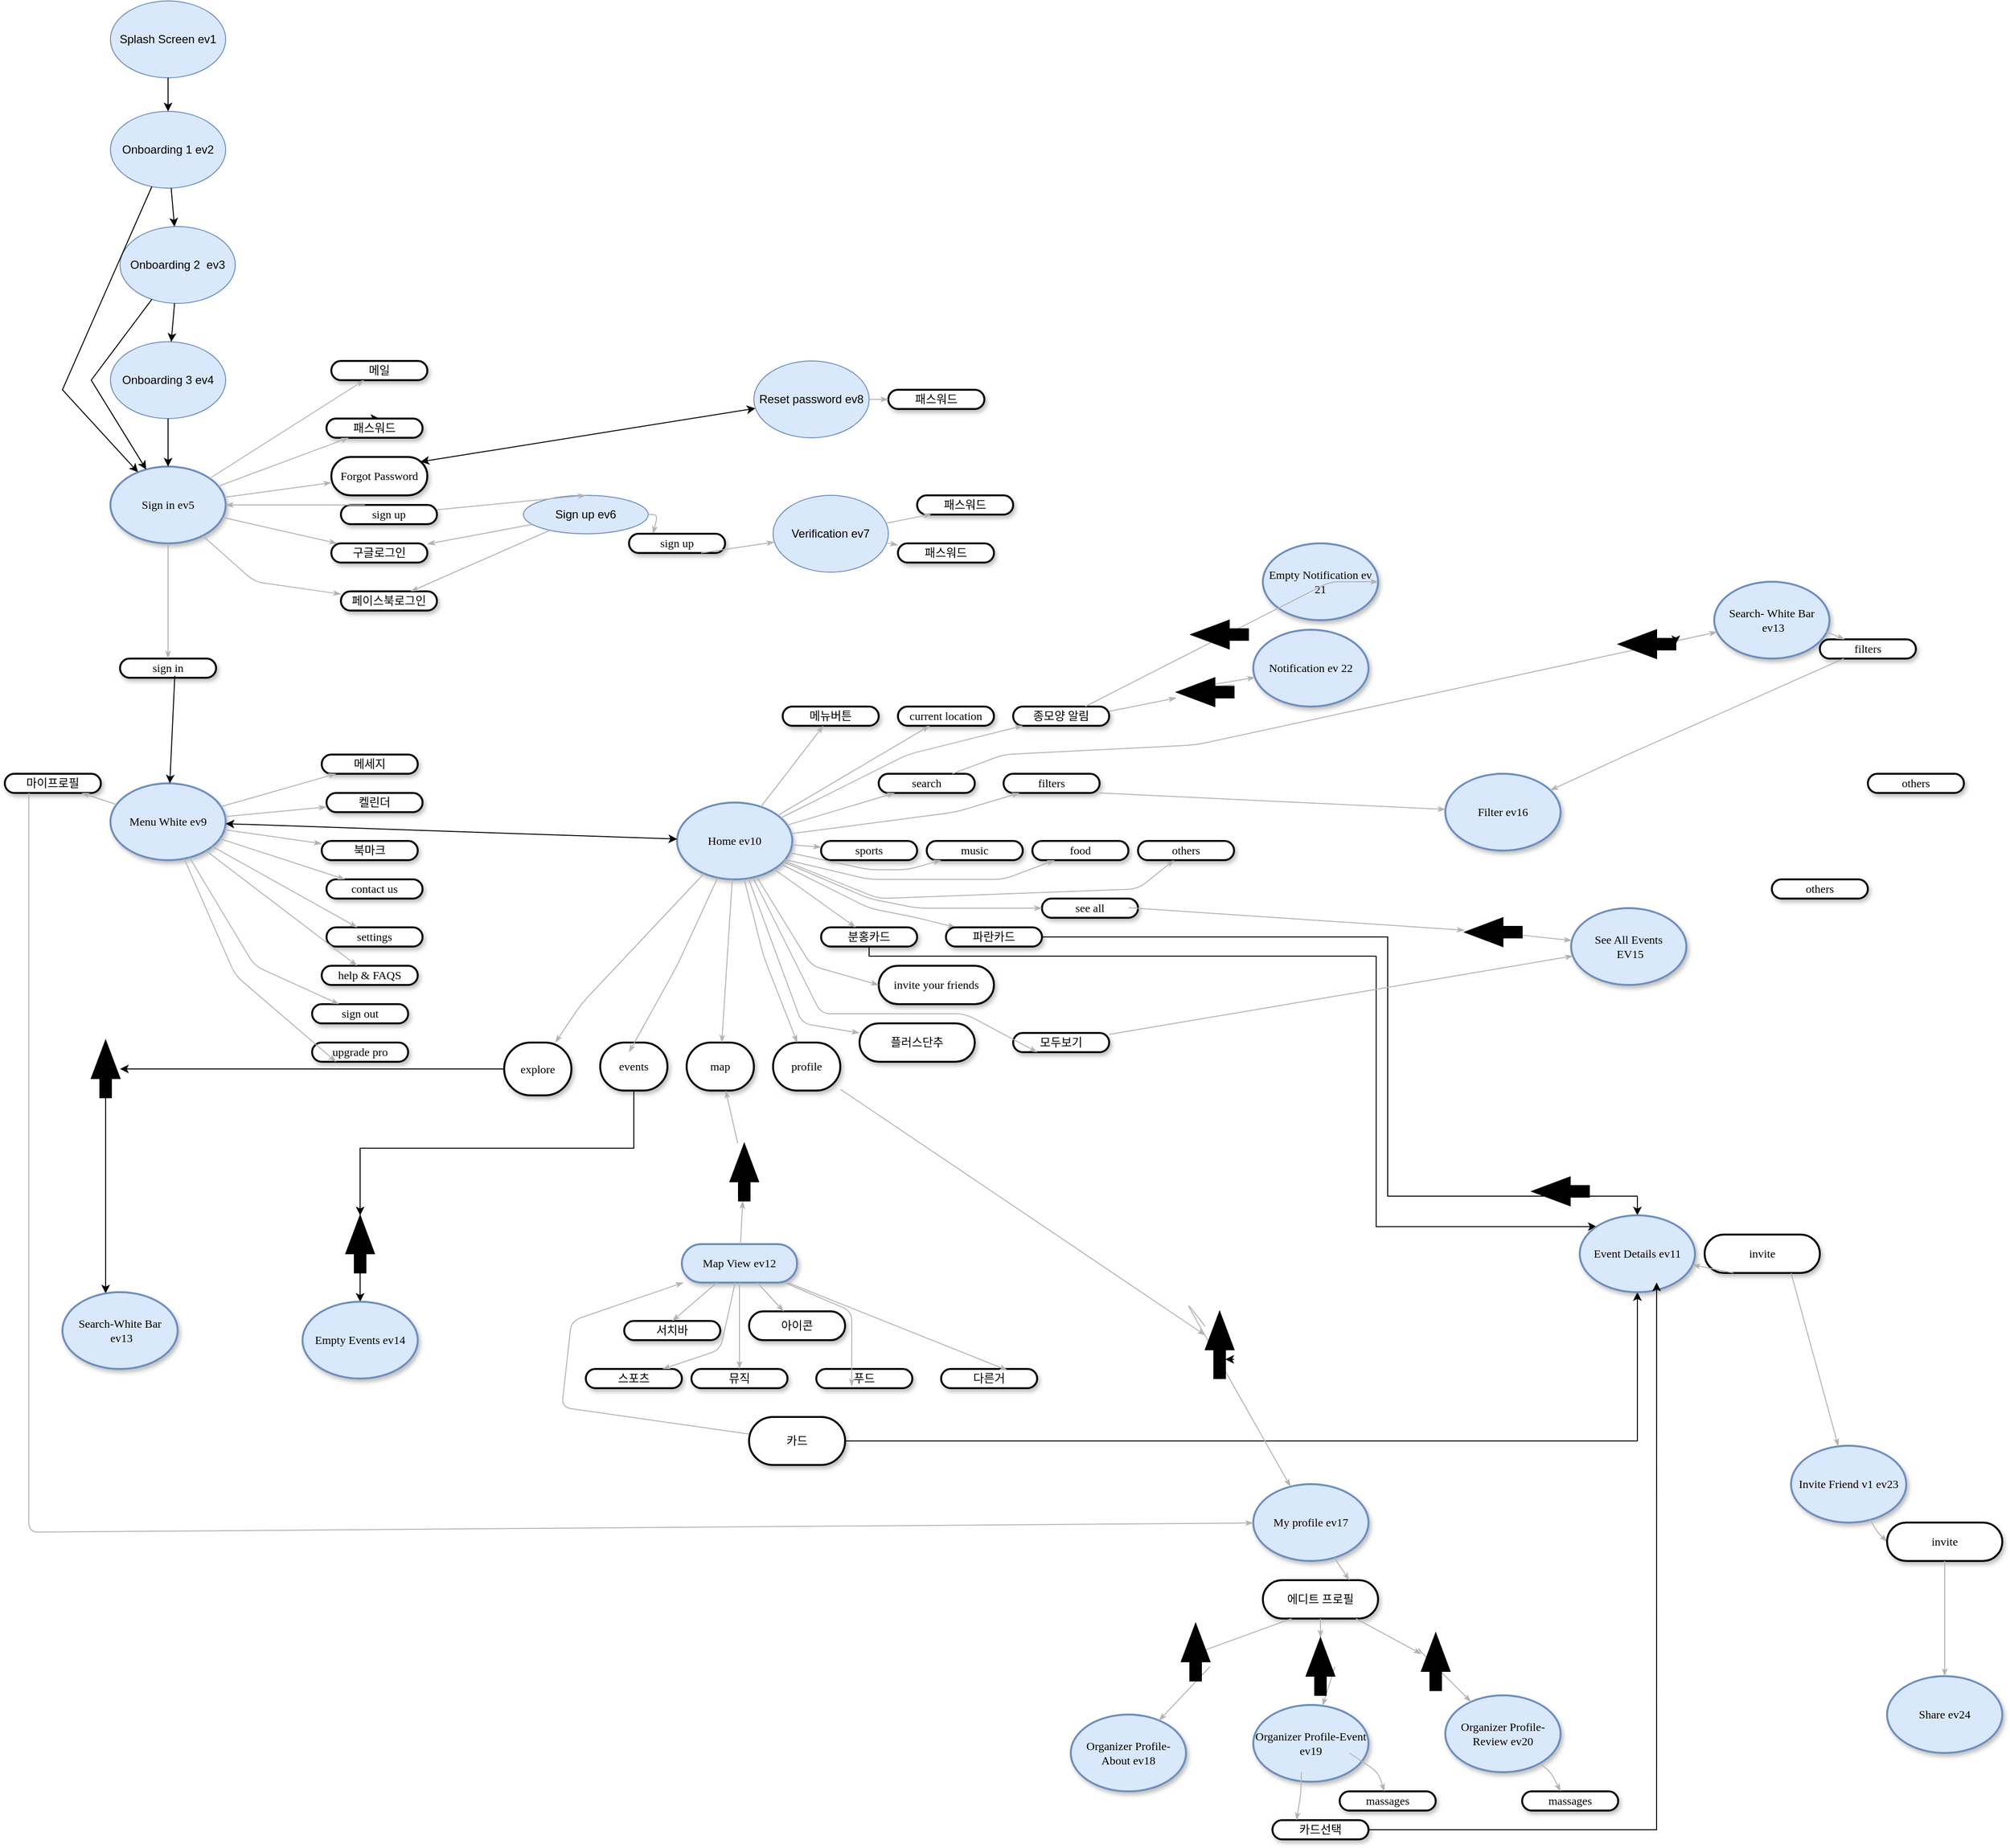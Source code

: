 <mxfile version="24.7.2" type="github">
  <diagram name="Page-1" id="ad52d381-51e7-2e0d-a935-2d0ddd2fd229">
    <mxGraphModel dx="2037" dy="1983" grid="1" gridSize="10" guides="1" tooltips="1" connect="1" arrows="1" fold="1" page="1" pageScale="1" pageWidth="1100" pageHeight="850" background="none" math="0" shadow="0">
      <root>
        <mxCell id="0" />
        <mxCell id="1" parent="0" />
        <mxCell id="2c924340bb9dbf6c-1" value="메일" style="whiteSpace=wrap;html=1;rounded=1;shadow=1;comic=0;labelBackgroundColor=none;strokeWidth=2;fontFamily=Verdana;fontSize=12;align=center;arcSize=50;" parent="1" vertex="1">
          <mxGeometry x="390" y="-50" width="100" height="20" as="geometry" />
        </mxCell>
        <mxCell id="2c924340bb9dbf6c-2" value="Sign in ev5" style="ellipse;whiteSpace=wrap;html=1;rounded=1;shadow=1;comic=0;labelBackgroundColor=none;strokeWidth=2;fontFamily=Verdana;fontSize=12;align=center;fillColor=#dae8fc;strokeColor=#6c8ebf;" parent="1" vertex="1">
          <mxGeometry x="160" y="60" width="120" height="80" as="geometry" />
        </mxCell>
        <mxCell id="2c924340bb9dbf6c-3" value="Menu White ev9" style="ellipse;whiteSpace=wrap;html=1;rounded=1;shadow=1;comic=0;labelBackgroundColor=none;strokeWidth=2;fontFamily=Verdana;fontSize=12;align=center;fillColor=#dae8fc;strokeColor=#6c8ebf;" parent="1" vertex="1">
          <mxGeometry x="160" y="390" width="120" height="80" as="geometry" />
        </mxCell>
        <mxCell id="bBWAhA0NGzCzhR4YBMDQ-78" style="edgeStyle=orthogonalEdgeStyle;rounded=0;orthogonalLoop=1;jettySize=auto;html=1;exitX=0.5;exitY=0;exitDx=0;exitDy=0;" parent="1" source="2c924340bb9dbf6c-8" edge="1">
          <mxGeometry relative="1" as="geometry">
            <mxPoint x="440" y="10" as="targetPoint" />
          </mxGeometry>
        </mxCell>
        <mxCell id="2c924340bb9dbf6c-8" value="패스워드" style="whiteSpace=wrap;html=1;rounded=1;shadow=1;comic=0;labelBackgroundColor=none;strokeWidth=2;fontFamily=Verdana;fontSize=12;align=center;arcSize=50;" parent="1" vertex="1">
          <mxGeometry x="385" y="10" width="100" height="20" as="geometry" />
        </mxCell>
        <mxCell id="2c924340bb9dbf6c-10" value="구글로그인" style="whiteSpace=wrap;html=1;rounded=1;shadow=1;comic=0;labelBackgroundColor=none;strokeWidth=2;fontFamily=Verdana;fontSize=12;align=center;arcSize=50;" parent="1" vertex="1">
          <mxGeometry x="390" y="140" width="100" height="20" as="geometry" />
        </mxCell>
        <mxCell id="2c924340bb9dbf6c-11" value="마이프로필" style="whiteSpace=wrap;html=1;rounded=1;shadow=1;comic=0;labelBackgroundColor=none;strokeWidth=2;fontFamily=Verdana;fontSize=12;align=center;arcSize=50;" parent="1" vertex="1">
          <mxGeometry x="50" y="380" width="100" height="20" as="geometry" />
        </mxCell>
        <mxCell id="2c924340bb9dbf6c-14" value="메세지" style="whiteSpace=wrap;html=1;rounded=1;shadow=1;comic=0;labelBackgroundColor=none;strokeWidth=2;fontFamily=Verdana;fontSize=12;align=center;arcSize=50;" parent="1" vertex="1">
          <mxGeometry x="380" y="360" width="100" height="20" as="geometry" />
        </mxCell>
        <mxCell id="2c924340bb9dbf6c-15" value="켈린더" style="whiteSpace=wrap;html=1;rounded=1;shadow=1;comic=0;labelBackgroundColor=none;strokeWidth=2;fontFamily=Verdana;fontSize=12;align=center;arcSize=50;" parent="1" vertex="1">
          <mxGeometry x="385" y="400" width="100" height="20" as="geometry" />
        </mxCell>
        <mxCell id="2c924340bb9dbf6c-16" value="북마크" style="whiteSpace=wrap;html=1;rounded=1;shadow=1;comic=0;labelBackgroundColor=none;strokeWidth=2;fontFamily=Verdana;fontSize=12;align=center;arcSize=50;" parent="1" vertex="1">
          <mxGeometry x="380" y="450" width="100" height="20" as="geometry" />
        </mxCell>
        <mxCell id="2c924340bb9dbf6c-17" value="contact us" style="whiteSpace=wrap;html=1;rounded=1;shadow=1;comic=0;labelBackgroundColor=none;strokeWidth=2;fontFamily=Verdana;fontSize=12;align=center;arcSize=50;" parent="1" vertex="1">
          <mxGeometry x="385" y="490" width="100" height="20" as="geometry" />
        </mxCell>
        <mxCell id="2c924340bb9dbf6c-18" value="settings" style="whiteSpace=wrap;html=1;rounded=1;shadow=1;comic=0;labelBackgroundColor=none;strokeWidth=2;fontFamily=Verdana;fontSize=12;align=center;arcSize=50;" parent="1" vertex="1">
          <mxGeometry x="385" y="540" width="100" height="20" as="geometry" />
        </mxCell>
        <mxCell id="2c924340bb9dbf6c-19" value="help &amp;amp; FAQS" style="whiteSpace=wrap;html=1;rounded=1;shadow=1;comic=0;labelBackgroundColor=none;strokeWidth=2;fontFamily=Verdana;fontSize=12;align=center;arcSize=50;" parent="1" vertex="1">
          <mxGeometry x="380" y="580" width="100" height="20" as="geometry" />
        </mxCell>
        <mxCell id="2c924340bb9dbf6c-27" value="" style="edgeStyle=none;rounded=1;html=1;labelBackgroundColor=none;startArrow=none;startFill=0;startSize=5;endArrow=classicThin;endFill=1;endSize=5;jettySize=auto;orthogonalLoop=1;strokeColor=#B3B3B3;strokeWidth=1;fontFamily=Verdana;fontSize=12" parent="1" source="2c924340bb9dbf6c-2" target="2c924340bb9dbf6c-10" edge="1">
          <mxGeometry relative="1" as="geometry" />
        </mxCell>
        <mxCell id="2c924340bb9dbf6c-28" value="" style="edgeStyle=none;rounded=1;html=1;labelBackgroundColor=none;startArrow=none;startFill=0;startSize=5;endArrow=classicThin;endFill=1;endSize=5;jettySize=auto;orthogonalLoop=1;strokeColor=#B3B3B3;strokeWidth=1;fontFamily=Verdana;fontSize=12" parent="1" source="2c924340bb9dbf6c-2" target="2c924340bb9dbf6c-1" edge="1">
          <mxGeometry relative="1" as="geometry" />
        </mxCell>
        <mxCell id="2c924340bb9dbf6c-29" value="" style="edgeStyle=none;rounded=1;html=1;labelBackgroundColor=none;startArrow=none;startFill=0;startSize=5;endArrow=classicThin;endFill=1;endSize=5;jettySize=auto;orthogonalLoop=1;strokeColor=#B3B3B3;strokeWidth=1;fontFamily=Verdana;fontSize=12" parent="1" source="2c924340bb9dbf6c-2" target="2c924340bb9dbf6c-8" edge="1">
          <mxGeometry relative="1" as="geometry" />
        </mxCell>
        <mxCell id="2c924340bb9dbf6c-40" value="" style="edgeStyle=none;rounded=1;html=1;labelBackgroundColor=none;startArrow=none;startFill=0;startSize=5;endArrow=classicThin;endFill=1;endSize=5;jettySize=auto;orthogonalLoop=1;strokeColor=#B3B3B3;strokeWidth=1;fontFamily=Verdana;fontSize=12" parent="1" source="2c924340bb9dbf6c-3" target="2c924340bb9dbf6c-19" edge="1">
          <mxGeometry relative="1" as="geometry" />
        </mxCell>
        <mxCell id="2c924340bb9dbf6c-41" value="" style="edgeStyle=none;rounded=1;html=1;labelBackgroundColor=none;startArrow=none;startFill=0;startSize=5;endArrow=classicThin;endFill=1;endSize=5;jettySize=auto;orthogonalLoop=1;strokeColor=#B3B3B3;strokeWidth=1;fontFamily=Verdana;fontSize=12" parent="1" source="2c924340bb9dbf6c-3" target="2c924340bb9dbf6c-18" edge="1">
          <mxGeometry relative="1" as="geometry" />
        </mxCell>
        <mxCell id="2c924340bb9dbf6c-42" value="" style="edgeStyle=none;rounded=1;html=1;labelBackgroundColor=none;startArrow=none;startFill=0;startSize=5;endArrow=classicThin;endFill=1;endSize=5;jettySize=auto;orthogonalLoop=1;strokeColor=#B3B3B3;strokeWidth=1;fontFamily=Verdana;fontSize=12" parent="1" source="2c924340bb9dbf6c-3" target="2c924340bb9dbf6c-17" edge="1">
          <mxGeometry relative="1" as="geometry" />
        </mxCell>
        <mxCell id="2c924340bb9dbf6c-43" value="" style="edgeStyle=none;rounded=1;html=1;labelBackgroundColor=none;startArrow=none;startFill=0;startSize=5;endArrow=classicThin;endFill=1;endSize=5;jettySize=auto;orthogonalLoop=1;strokeColor=#B3B3B3;strokeWidth=1;fontFamily=Verdana;fontSize=12" parent="1" source="2c924340bb9dbf6c-3" target="2c924340bb9dbf6c-16" edge="1">
          <mxGeometry relative="1" as="geometry" />
        </mxCell>
        <mxCell id="2c924340bb9dbf6c-44" value="" style="edgeStyle=none;rounded=1;html=1;labelBackgroundColor=none;startArrow=none;startFill=0;startSize=5;endArrow=classicThin;endFill=1;endSize=5;jettySize=auto;orthogonalLoop=1;strokeColor=#B3B3B3;strokeWidth=1;fontFamily=Verdana;fontSize=12" parent="1" source="2c924340bb9dbf6c-3" target="2c924340bb9dbf6c-15" edge="1">
          <mxGeometry relative="1" as="geometry" />
        </mxCell>
        <mxCell id="2c924340bb9dbf6c-45" value="" style="edgeStyle=none;rounded=1;html=1;labelBackgroundColor=none;startArrow=none;startFill=0;startSize=5;endArrow=classicThin;endFill=1;endSize=5;jettySize=auto;orthogonalLoop=1;strokeColor=#B3B3B3;strokeWidth=1;fontFamily=Verdana;fontSize=12" parent="1" source="2c924340bb9dbf6c-3" target="2c924340bb9dbf6c-14" edge="1">
          <mxGeometry relative="1" as="geometry" />
        </mxCell>
        <mxCell id="2c924340bb9dbf6c-46" value="" style="edgeStyle=none;rounded=1;html=1;labelBackgroundColor=none;startArrow=none;startFill=0;startSize=5;endArrow=classicThin;endFill=1;endSize=5;jettySize=auto;orthogonalLoop=1;strokeColor=#B3B3B3;strokeWidth=1;fontFamily=Verdana;fontSize=12" parent="1" source="2c924340bb9dbf6c-3" target="2c924340bb9dbf6c-11" edge="1">
          <mxGeometry x="-0.002" relative="1" as="geometry">
            <mxPoint as="offset" />
          </mxGeometry>
        </mxCell>
        <mxCell id="2c924340bb9dbf6c-55" value="sign in" style="whiteSpace=wrap;html=1;rounded=1;shadow=1;comic=0;labelBackgroundColor=none;strokeWidth=2;fontFamily=Verdana;fontSize=12;align=center;arcSize=50;" parent="1" vertex="1">
          <mxGeometry x="170" y="260" width="100" height="20" as="geometry" />
        </mxCell>
        <mxCell id="2c924340bb9dbf6c-56" value="Forgot Password" style="whiteSpace=wrap;html=1;rounded=1;shadow=1;comic=0;labelBackgroundColor=none;strokeWidth=2;fontFamily=Verdana;fontSize=12;align=center;arcSize=50;" parent="1" vertex="1">
          <mxGeometry x="390" y="50" width="100" height="40" as="geometry" />
        </mxCell>
        <mxCell id="2c924340bb9dbf6c-61" value="" style="edgeStyle=none;rounded=1;html=1;labelBackgroundColor=none;startArrow=none;startFill=0;startSize=5;endArrow=classicThin;endFill=1;endSize=5;jettySize=auto;orthogonalLoop=1;strokeColor=#B3B3B3;strokeWidth=1;fontFamily=Verdana;fontSize=12" parent="1" source="2c924340bb9dbf6c-2" target="2c924340bb9dbf6c-55" edge="1">
          <mxGeometry relative="1" as="geometry" />
        </mxCell>
        <mxCell id="2c924340bb9dbf6c-62" value="" style="edgeStyle=none;rounded=1;html=1;labelBackgroundColor=none;startArrow=none;startFill=0;startSize=5;endArrow=classicThin;endFill=1;endSize=5;jettySize=auto;orthogonalLoop=1;strokeColor=#B3B3B3;strokeWidth=1;fontFamily=Verdana;fontSize=12" parent="1" source="2c924340bb9dbf6c-2" target="2c924340bb9dbf6c-56" edge="1">
          <mxGeometry relative="1" as="geometry" />
        </mxCell>
        <mxCell id="bBWAhA0NGzCzhR4YBMDQ-1" value="Onboarding 3 ev4" style="ellipse;whiteSpace=wrap;html=1;fillColor=#dae8fc;strokeColor=#6c8ebf;" parent="1" vertex="1">
          <mxGeometry x="160" y="-70" width="120" height="80" as="geometry" />
        </mxCell>
        <mxCell id="bBWAhA0NGzCzhR4YBMDQ-8" value="Onboarding 2&amp;nbsp; ev3" style="ellipse;whiteSpace=wrap;html=1;fillColor=#dae8fc;strokeColor=#6c8ebf;" parent="1" vertex="1">
          <mxGeometry x="170" y="-190" width="120" height="80" as="geometry" />
        </mxCell>
        <mxCell id="bBWAhA0NGzCzhR4YBMDQ-12" value="Onboarding 1 ev2" style="ellipse;whiteSpace=wrap;html=1;fillColor=#dae8fc;strokeColor=#6c8ebf;" parent="1" vertex="1">
          <mxGeometry x="160" y="-310" width="120" height="80" as="geometry" />
        </mxCell>
        <mxCell id="bBWAhA0NGzCzhR4YBMDQ-13" value="Splash Screen ev1" style="ellipse;whiteSpace=wrap;html=1;fillColor=#dae8fc;strokeColor=#6c8ebf;" parent="1" vertex="1">
          <mxGeometry x="160" y="-425" width="120" height="80" as="geometry" />
        </mxCell>
        <mxCell id="bBWAhA0NGzCzhR4YBMDQ-14" value="" style="endArrow=classic;html=1;rounded=0;" parent="1" source="bBWAhA0NGzCzhR4YBMDQ-13" target="bBWAhA0NGzCzhR4YBMDQ-12" edge="1">
          <mxGeometry width="50" height="50" relative="1" as="geometry">
            <mxPoint x="240" y="-450" as="sourcePoint" />
            <mxPoint x="250" y="-370" as="targetPoint" />
            <Array as="points" />
          </mxGeometry>
        </mxCell>
        <mxCell id="bBWAhA0NGzCzhR4YBMDQ-19" value="" style="endArrow=classic;html=1;rounded=0;" parent="1" source="bBWAhA0NGzCzhR4YBMDQ-12" target="bBWAhA0NGzCzhR4YBMDQ-8" edge="1">
          <mxGeometry width="50" height="50" relative="1" as="geometry">
            <mxPoint x="270" y="-350" as="sourcePoint" />
            <mxPoint x="280" y="-280" as="targetPoint" />
          </mxGeometry>
        </mxCell>
        <mxCell id="bBWAhA0NGzCzhR4YBMDQ-21" value="" style="endArrow=classic;html=1;rounded=0;" parent="1" source="bBWAhA0NGzCzhR4YBMDQ-8" target="bBWAhA0NGzCzhR4YBMDQ-1" edge="1">
          <mxGeometry width="50" height="50" relative="1" as="geometry">
            <mxPoint x="290" y="-240" as="sourcePoint" />
            <mxPoint x="280" y="-170" as="targetPoint" />
          </mxGeometry>
        </mxCell>
        <mxCell id="bBWAhA0NGzCzhR4YBMDQ-22" value="" style="endArrow=classic;html=1;rounded=0;" parent="1" source="bBWAhA0NGzCzhR4YBMDQ-1" target="2c924340bb9dbf6c-2" edge="1">
          <mxGeometry width="50" height="50" relative="1" as="geometry">
            <mxPoint x="270" y="-20" as="sourcePoint" />
            <mxPoint x="300" y="40" as="targetPoint" />
          </mxGeometry>
        </mxCell>
        <mxCell id="bBWAhA0NGzCzhR4YBMDQ-25" value="" style="endArrow=classic;html=1;rounded=0;" parent="1" source="bBWAhA0NGzCzhR4YBMDQ-8" target="2c924340bb9dbf6c-2" edge="1">
          <mxGeometry width="50" height="50" relative="1" as="geometry">
            <mxPoint x="205" y="-140" as="sourcePoint" />
            <mxPoint x="215" y="-90" as="targetPoint" />
            <Array as="points">
              <mxPoint x="140" y="-30" />
            </Array>
          </mxGeometry>
        </mxCell>
        <mxCell id="bBWAhA0NGzCzhR4YBMDQ-26" value="" style="endArrow=classic;html=1;rounded=0;" parent="1" source="bBWAhA0NGzCzhR4YBMDQ-12" target="2c924340bb9dbf6c-2" edge="1">
          <mxGeometry width="50" height="50" relative="1" as="geometry">
            <mxPoint x="190" y="-240" as="sourcePoint" />
            <mxPoint x="210" y="-150" as="targetPoint" />
            <Array as="points">
              <mxPoint x="110" y="-20" />
            </Array>
          </mxGeometry>
        </mxCell>
        <mxCell id="bBWAhA0NGzCzhR4YBMDQ-35" value="Sign up ev6" style="ellipse;whiteSpace=wrap;html=1;fillColor=#dae8fc;strokeColor=#6c8ebf;" parent="1" vertex="1">
          <mxGeometry x="590" y="90" width="130" height="40" as="geometry" />
        </mxCell>
        <mxCell id="bBWAhA0NGzCzhR4YBMDQ-42" value="페이스북로그인" style="whiteSpace=wrap;html=1;rounded=1;shadow=1;comic=0;labelBackgroundColor=none;strokeWidth=2;fontFamily=Verdana;fontSize=12;align=center;arcSize=50;" parent="1" vertex="1">
          <mxGeometry x="400" y="190" width="100" height="20" as="geometry" />
        </mxCell>
        <mxCell id="bBWAhA0NGzCzhR4YBMDQ-48" value="" style="edgeStyle=none;rounded=1;html=1;labelBackgroundColor=none;startArrow=none;startFill=0;startSize=5;endArrow=classicThin;endFill=1;endSize=5;jettySize=auto;orthogonalLoop=1;strokeColor=#B3B3B3;strokeWidth=1;fontFamily=Verdana;fontSize=12" parent="1" source="2c924340bb9dbf6c-2" target="bBWAhA0NGzCzhR4YBMDQ-42" edge="1">
          <mxGeometry relative="1" as="geometry">
            <mxPoint x="240" y="170" as="sourcePoint" />
            <mxPoint x="318" y="230" as="targetPoint" />
            <Array as="points">
              <mxPoint x="310" y="180" />
            </Array>
          </mxGeometry>
        </mxCell>
        <mxCell id="bBWAhA0NGzCzhR4YBMDQ-53" value="" style="edgeStyle=none;rounded=1;html=1;labelBackgroundColor=none;startArrow=none;startFill=0;startSize=5;endArrow=classicThin;endFill=1;endSize=5;jettySize=auto;orthogonalLoop=1;strokeColor=#B3B3B3;strokeWidth=1;fontFamily=Verdana;fontSize=12" parent="1" source="bBWAhA0NGzCzhR4YBMDQ-35" target="bBWAhA0NGzCzhR4YBMDQ-42" edge="1">
          <mxGeometry relative="1" as="geometry">
            <mxPoint x="680" y="250" as="sourcePoint" />
            <mxPoint x="843" y="139" as="targetPoint" />
          </mxGeometry>
        </mxCell>
        <mxCell id="bBWAhA0NGzCzhR4YBMDQ-54" value="" style="edgeStyle=none;rounded=1;html=1;labelBackgroundColor=none;startArrow=none;startFill=0;startSize=5;endArrow=classicThin;endFill=1;endSize=5;jettySize=auto;orthogonalLoop=1;strokeColor=#B3B3B3;strokeWidth=1;fontFamily=Verdana;fontSize=12" parent="1" source="bBWAhA0NGzCzhR4YBMDQ-35" target="2c924340bb9dbf6c-10" edge="1">
          <mxGeometry relative="1" as="geometry">
            <mxPoint x="550" y="251" as="sourcePoint" />
            <mxPoint x="713" y="140" as="targetPoint" />
          </mxGeometry>
        </mxCell>
        <mxCell id="bBWAhA0NGzCzhR4YBMDQ-56" value="Verification ev7" style="ellipse;whiteSpace=wrap;html=1;fillColor=#dae8fc;strokeColor=#6c8ebf;" parent="1" vertex="1">
          <mxGeometry x="850" y="90" width="120" height="80" as="geometry" />
        </mxCell>
        <mxCell id="bBWAhA0NGzCzhR4YBMDQ-57" value="" style="edgeStyle=none;rounded=1;html=1;labelBackgroundColor=none;startArrow=none;startFill=0;startSize=5;endArrow=classicThin;endFill=1;endSize=5;jettySize=auto;orthogonalLoop=1;strokeColor=#B3B3B3;strokeWidth=1;fontFamily=Verdana;fontSize=12;entryX=0.25;entryY=0;entryDx=0;entryDy=0;" parent="1" source="bBWAhA0NGzCzhR4YBMDQ-35" target="P-Pbrnk0MJwjsj8edBBJ-71" edge="1">
          <mxGeometry relative="1" as="geometry">
            <mxPoint x="720" y="60" as="sourcePoint" />
            <mxPoint x="841" y="75" as="targetPoint" />
            <Array as="points">
              <mxPoint x="730" y="110" />
            </Array>
          </mxGeometry>
        </mxCell>
        <mxCell id="bBWAhA0NGzCzhR4YBMDQ-58" value="" style="endArrow=classic;startArrow=classic;html=1;rounded=0;exitX=0.93;exitY=0.125;exitDx=0;exitDy=0;exitPerimeter=0;" parent="1" source="2c924340bb9dbf6c-56" target="bBWAhA0NGzCzhR4YBMDQ-59" edge="1">
          <mxGeometry width="50" height="50" relative="1" as="geometry">
            <mxPoint x="590" y="70" as="sourcePoint" />
            <mxPoint x="640" y="20" as="targetPoint" />
          </mxGeometry>
        </mxCell>
        <mxCell id="bBWAhA0NGzCzhR4YBMDQ-59" value="Reset password ev8" style="ellipse;whiteSpace=wrap;html=1;fillColor=#dae8fc;strokeColor=#6c8ebf;" parent="1" vertex="1">
          <mxGeometry x="830" y="-50" width="120" height="80" as="geometry" />
        </mxCell>
        <mxCell id="bBWAhA0NGzCzhR4YBMDQ-61" value="" style="endArrow=classic;html=1;rounded=0;exitX=0.57;exitY=0.9;exitDx=0;exitDy=0;exitPerimeter=0;" parent="1" source="2c924340bb9dbf6c-55" target="2c924340bb9dbf6c-3" edge="1">
          <mxGeometry width="50" height="50" relative="1" as="geometry">
            <mxPoint x="70" y="345" as="sourcePoint" />
            <mxPoint x="120" y="295" as="targetPoint" />
          </mxGeometry>
        </mxCell>
        <mxCell id="bBWAhA0NGzCzhR4YBMDQ-62" value="Home ev10" style="ellipse;whiteSpace=wrap;html=1;rounded=1;shadow=1;comic=0;labelBackgroundColor=none;strokeWidth=2;fontFamily=Verdana;fontSize=12;align=center;fillColor=#dae8fc;strokeColor=#6c8ebf;" parent="1" vertex="1">
          <mxGeometry x="750" y="410" width="120" height="80" as="geometry" />
        </mxCell>
        <mxCell id="bBWAhA0NGzCzhR4YBMDQ-63" value="메뉴버튼" style="whiteSpace=wrap;html=1;rounded=1;shadow=1;comic=0;labelBackgroundColor=none;strokeWidth=2;fontFamily=Verdana;fontSize=12;align=center;arcSize=50;" parent="1" vertex="1">
          <mxGeometry x="860" y="310" width="100" height="20" as="geometry" />
        </mxCell>
        <mxCell id="bBWAhA0NGzCzhR4YBMDQ-64" value="current location" style="whiteSpace=wrap;html=1;rounded=1;shadow=1;comic=0;labelBackgroundColor=none;strokeWidth=2;fontFamily=Verdana;fontSize=12;align=center;arcSize=50;" parent="1" vertex="1">
          <mxGeometry x="980" y="310" width="100" height="20" as="geometry" />
        </mxCell>
        <mxCell id="bBWAhA0NGzCzhR4YBMDQ-65" value="종모양 알림" style="whiteSpace=wrap;html=1;rounded=1;shadow=1;comic=0;labelBackgroundColor=none;strokeWidth=2;fontFamily=Verdana;fontSize=12;align=center;arcSize=50;" parent="1" vertex="1">
          <mxGeometry x="1100" y="310" width="100" height="20" as="geometry" />
        </mxCell>
        <mxCell id="bBWAhA0NGzCzhR4YBMDQ-66" value="search" style="whiteSpace=wrap;html=1;rounded=1;shadow=1;comic=0;labelBackgroundColor=none;strokeWidth=2;fontFamily=Verdana;fontSize=12;align=center;arcSize=50;" parent="1" vertex="1">
          <mxGeometry x="960" y="380" width="100" height="20" as="geometry" />
        </mxCell>
        <mxCell id="bBWAhA0NGzCzhR4YBMDQ-67" value="filters" style="whiteSpace=wrap;html=1;rounded=1;shadow=1;comic=0;labelBackgroundColor=none;strokeWidth=2;fontFamily=Verdana;fontSize=12;align=center;arcSize=50;" parent="1" vertex="1">
          <mxGeometry x="1090" y="380" width="100" height="20" as="geometry" />
        </mxCell>
        <mxCell id="bBWAhA0NGzCzhR4YBMDQ-68" value="sports" style="whiteSpace=wrap;html=1;rounded=1;shadow=1;comic=0;labelBackgroundColor=none;strokeWidth=2;fontFamily=Verdana;fontSize=12;align=center;arcSize=50;" parent="1" vertex="1">
          <mxGeometry x="900" y="450" width="100" height="20" as="geometry" />
        </mxCell>
        <mxCell id="P-Pbrnk0MJwjsj8edBBJ-17" style="edgeStyle=orthogonalEdgeStyle;rounded=0;orthogonalLoop=1;jettySize=auto;html=1;entryX=0;entryY=0;entryDx=0;entryDy=0;" edge="1" parent="1" source="bBWAhA0NGzCzhR4YBMDQ-69" target="P-Pbrnk0MJwjsj8edBBJ-7">
          <mxGeometry relative="1" as="geometry">
            <Array as="points">
              <mxPoint x="950" y="570" />
              <mxPoint x="1478" y="570" />
            </Array>
          </mxGeometry>
        </mxCell>
        <mxCell id="bBWAhA0NGzCzhR4YBMDQ-69" value="분홍카드" style="whiteSpace=wrap;html=1;rounded=1;shadow=1;comic=0;labelBackgroundColor=none;strokeWidth=2;fontFamily=Verdana;fontSize=12;align=center;arcSize=50;" parent="1" vertex="1">
          <mxGeometry x="900" y="540" width="100" height="20" as="geometry" />
        </mxCell>
        <mxCell id="bBWAhA0NGzCzhR4YBMDQ-70" value="" style="edgeStyle=none;rounded=1;html=1;labelBackgroundColor=none;startArrow=none;startFill=0;startSize=5;endArrow=classicThin;endFill=1;endSize=5;jettySize=auto;orthogonalLoop=1;strokeColor=#B3B3B3;strokeWidth=1;fontFamily=Verdana;fontSize=12" parent="1" source="bBWAhA0NGzCzhR4YBMDQ-62" target="bBWAhA0NGzCzhR4YBMDQ-69" edge="1">
          <mxGeometry relative="1" as="geometry" />
        </mxCell>
        <mxCell id="bBWAhA0NGzCzhR4YBMDQ-71" value="" style="edgeStyle=none;rounded=1;html=1;labelBackgroundColor=none;startArrow=none;startFill=0;startSize=5;endArrow=classicThin;endFill=1;endSize=5;jettySize=auto;orthogonalLoop=1;strokeColor=#B3B3B3;strokeWidth=1;fontFamily=Verdana;fontSize=12" parent="1" source="bBWAhA0NGzCzhR4YBMDQ-62" target="bBWAhA0NGzCzhR4YBMDQ-68" edge="1">
          <mxGeometry relative="1" as="geometry" />
        </mxCell>
        <mxCell id="bBWAhA0NGzCzhR4YBMDQ-72" value="" style="edgeStyle=none;rounded=1;html=1;labelBackgroundColor=none;startArrow=none;startFill=0;startSize=5;endArrow=classicThin;endFill=1;endSize=5;jettySize=auto;orthogonalLoop=1;strokeColor=#B3B3B3;strokeWidth=1;fontFamily=Verdana;fontSize=12" parent="1" source="bBWAhA0NGzCzhR4YBMDQ-62" target="bBWAhA0NGzCzhR4YBMDQ-67" edge="1">
          <mxGeometry relative="1" as="geometry">
            <Array as="points">
              <mxPoint x="1040" y="420" />
            </Array>
          </mxGeometry>
        </mxCell>
        <mxCell id="bBWAhA0NGzCzhR4YBMDQ-73" value="" style="edgeStyle=none;rounded=1;html=1;labelBackgroundColor=none;startArrow=none;startFill=0;startSize=5;endArrow=classicThin;endFill=1;endSize=5;jettySize=auto;orthogonalLoop=1;strokeColor=#B3B3B3;strokeWidth=1;fontFamily=Verdana;fontSize=12" parent="1" source="bBWAhA0NGzCzhR4YBMDQ-62" target="bBWAhA0NGzCzhR4YBMDQ-66" edge="1">
          <mxGeometry relative="1" as="geometry" />
        </mxCell>
        <mxCell id="bBWAhA0NGzCzhR4YBMDQ-74" value="" style="edgeStyle=none;rounded=1;html=1;labelBackgroundColor=none;startArrow=none;startFill=0;startSize=5;endArrow=classicThin;endFill=1;endSize=5;jettySize=auto;orthogonalLoop=1;strokeColor=#B3B3B3;strokeWidth=1;fontFamily=Verdana;fontSize=12" parent="1" source="bBWAhA0NGzCzhR4YBMDQ-62" target="bBWAhA0NGzCzhR4YBMDQ-65" edge="1">
          <mxGeometry relative="1" as="geometry">
            <Array as="points">
              <mxPoint x="990" y="360" />
            </Array>
          </mxGeometry>
        </mxCell>
        <mxCell id="bBWAhA0NGzCzhR4YBMDQ-75" value="" style="edgeStyle=none;rounded=1;html=1;labelBackgroundColor=none;startArrow=none;startFill=0;startSize=5;endArrow=classicThin;endFill=1;endSize=5;jettySize=auto;orthogonalLoop=1;strokeColor=#B3B3B3;strokeWidth=1;fontFamily=Verdana;fontSize=12" parent="1" source="bBWAhA0NGzCzhR4YBMDQ-62" target="bBWAhA0NGzCzhR4YBMDQ-64" edge="1">
          <mxGeometry relative="1" as="geometry" />
        </mxCell>
        <mxCell id="bBWAhA0NGzCzhR4YBMDQ-76" value="" style="edgeStyle=none;rounded=1;html=1;labelBackgroundColor=none;startArrow=none;startFill=0;startSize=5;endArrow=classicThin;endFill=1;endSize=5;jettySize=auto;orthogonalLoop=1;strokeColor=#B3B3B3;strokeWidth=1;fontFamily=Verdana;fontSize=12" parent="1" source="bBWAhA0NGzCzhR4YBMDQ-62" target="bBWAhA0NGzCzhR4YBMDQ-63" edge="1">
          <mxGeometry relative="1" as="geometry" />
        </mxCell>
        <mxCell id="bBWAhA0NGzCzhR4YBMDQ-77" value="" style="endArrow=classic;startArrow=classic;html=1;rounded=0;" parent="1" source="bBWAhA0NGzCzhR4YBMDQ-62" target="2c924340bb9dbf6c-3" edge="1">
          <mxGeometry width="50" height="50" relative="1" as="geometry">
            <mxPoint x="580" y="439.5" as="sourcePoint" />
            <mxPoint x="480" y="439.5" as="targetPoint" />
          </mxGeometry>
        </mxCell>
        <mxCell id="bBWAhA0NGzCzhR4YBMDQ-81" value="sign out" style="whiteSpace=wrap;html=1;rounded=1;shadow=1;comic=0;labelBackgroundColor=none;strokeWidth=2;fontFamily=Verdana;fontSize=12;align=center;arcSize=50;" parent="1" vertex="1">
          <mxGeometry x="370" y="620" width="100" height="20" as="geometry" />
        </mxCell>
        <mxCell id="bBWAhA0NGzCzhR4YBMDQ-82" value="upgrade pro" style="whiteSpace=wrap;html=1;rounded=1;shadow=1;comic=0;labelBackgroundColor=none;strokeWidth=2;fontFamily=Verdana;fontSize=12;align=center;arcSize=50;" parent="1" vertex="1">
          <mxGeometry x="370" y="660" width="100" height="20" as="geometry" />
        </mxCell>
        <mxCell id="bBWAhA0NGzCzhR4YBMDQ-83" value="" style="edgeStyle=none;rounded=1;html=1;labelBackgroundColor=none;startArrow=none;startFill=0;startSize=5;endArrow=classicThin;endFill=1;endSize=5;jettySize=auto;orthogonalLoop=1;strokeColor=#B3B3B3;strokeWidth=1;fontFamily=Verdana;fontSize=12" parent="1" source="2c924340bb9dbf6c-3" target="bBWAhA0NGzCzhR4YBMDQ-81" edge="1">
          <mxGeometry relative="1" as="geometry">
            <mxPoint x="200" y="500" as="sourcePoint" />
            <mxPoint x="358" y="620" as="targetPoint" />
            <Array as="points">
              <mxPoint x="310" y="580" />
            </Array>
          </mxGeometry>
        </mxCell>
        <mxCell id="bBWAhA0NGzCzhR4YBMDQ-84" value="" style="edgeStyle=none;rounded=1;html=1;labelBackgroundColor=none;startArrow=none;startFill=0;startSize=5;endArrow=classicThin;endFill=1;endSize=5;jettySize=auto;orthogonalLoop=1;strokeColor=#B3B3B3;strokeWidth=1;fontFamily=Verdana;fontSize=12;entryX=0.25;entryY=1;entryDx=0;entryDy=0;" parent="1" source="2c924340bb9dbf6c-3" target="bBWAhA0NGzCzhR4YBMDQ-82" edge="1">
          <mxGeometry relative="1" as="geometry">
            <mxPoint x="170" y="550" as="sourcePoint" />
            <mxPoint x="328" y="670" as="targetPoint" />
            <Array as="points">
              <mxPoint x="290" y="590" />
            </Array>
          </mxGeometry>
        </mxCell>
        <mxCell id="bBWAhA0NGzCzhR4YBMDQ-88" value="food" style="whiteSpace=wrap;html=1;rounded=1;shadow=1;comic=0;labelBackgroundColor=none;strokeWidth=2;fontFamily=Verdana;fontSize=12;align=center;arcSize=50;" parent="1" vertex="1">
          <mxGeometry x="1120" y="450" width="100" height="20" as="geometry" />
        </mxCell>
        <mxCell id="bBWAhA0NGzCzhR4YBMDQ-89" value="music" style="whiteSpace=wrap;html=1;rounded=1;shadow=1;comic=0;labelBackgroundColor=none;strokeWidth=2;fontFamily=Verdana;fontSize=12;align=center;arcSize=50;" parent="1" vertex="1">
          <mxGeometry x="1010" y="450" width="100" height="20" as="geometry" />
        </mxCell>
        <mxCell id="bBWAhA0NGzCzhR4YBMDQ-90" value="others" style="whiteSpace=wrap;html=1;rounded=1;shadow=1;comic=0;labelBackgroundColor=none;strokeWidth=2;fontFamily=Verdana;fontSize=12;align=center;arcSize=50;" parent="1" vertex="1">
          <mxGeometry x="1230" y="450" width="100" height="20" as="geometry" />
        </mxCell>
        <mxCell id="bBWAhA0NGzCzhR4YBMDQ-91" value="" style="edgeStyle=none;rounded=1;html=1;labelBackgroundColor=none;startArrow=none;startFill=0;startSize=5;endArrow=classicThin;endFill=1;endSize=5;jettySize=auto;orthogonalLoop=1;strokeColor=#B3B3B3;strokeWidth=1;fontFamily=Verdana;fontSize=12" parent="1" source="bBWAhA0NGzCzhR4YBMDQ-62" target="bBWAhA0NGzCzhR4YBMDQ-90" edge="1">
          <mxGeometry x="0.141" y="-52" relative="1" as="geometry">
            <mxPoint x="810" y="508" as="sourcePoint" />
            <mxPoint x="927" y="672" as="targetPoint" />
            <Array as="points">
              <mxPoint x="960" y="510" />
              <mxPoint x="1230" y="500" />
            </Array>
            <mxPoint as="offset" />
          </mxGeometry>
        </mxCell>
        <mxCell id="bBWAhA0NGzCzhR4YBMDQ-93" value="" style="edgeStyle=none;rounded=1;html=1;labelBackgroundColor=none;startArrow=none;startFill=0;startSize=5;endArrow=classicThin;endFill=1;endSize=5;jettySize=auto;orthogonalLoop=1;strokeColor=#B3B3B3;strokeWidth=1;fontFamily=Verdana;fontSize=12;exitX=0.925;exitY=0.738;exitDx=0;exitDy=0;exitPerimeter=0;" parent="1" source="bBWAhA0NGzCzhR4YBMDQ-62" target="bBWAhA0NGzCzhR4YBMDQ-88" edge="1">
          <mxGeometry relative="1" as="geometry">
            <mxPoint x="953" y="490" as="sourcePoint" />
            <mxPoint x="1070" y="654" as="targetPoint" />
            <Array as="points">
              <mxPoint x="950" y="490" />
              <mxPoint x="1090" y="490" />
            </Array>
          </mxGeometry>
        </mxCell>
        <mxCell id="bBWAhA0NGzCzhR4YBMDQ-95" value="" style="edgeStyle=none;rounded=1;html=1;labelBackgroundColor=none;startArrow=none;startFill=0;startSize=5;endArrow=classicThin;endFill=1;endSize=5;jettySize=auto;orthogonalLoop=1;strokeColor=#B3B3B3;strokeWidth=1;fontFamily=Verdana;fontSize=12" parent="1" source="bBWAhA0NGzCzhR4YBMDQ-62" target="bBWAhA0NGzCzhR4YBMDQ-89" edge="1">
          <mxGeometry x="-0.091" y="1" relative="1" as="geometry">
            <mxPoint x="910" y="486" as="sourcePoint" />
            <mxPoint x="1060" y="540" as="targetPoint" />
            <Array as="points">
              <mxPoint x="950" y="480" />
              <mxPoint x="990" y="480" />
            </Array>
            <mxPoint as="offset" />
          </mxGeometry>
        </mxCell>
        <mxCell id="bBWAhA0NGzCzhR4YBMDQ-96" value="invite your friends" style="whiteSpace=wrap;html=1;rounded=1;shadow=1;comic=0;labelBackgroundColor=none;strokeWidth=2;fontFamily=Verdana;fontSize=12;align=center;arcSize=50;" parent="1" vertex="1">
          <mxGeometry x="960" y="580" width="120" height="40" as="geometry" />
        </mxCell>
        <mxCell id="bBWAhA0NGzCzhR4YBMDQ-97" value="" style="edgeStyle=none;rounded=1;html=1;labelBackgroundColor=none;startArrow=none;startFill=0;startSize=5;endArrow=classicThin;endFill=1;endSize=5;jettySize=auto;orthogonalLoop=1;strokeColor=#B3B3B3;strokeWidth=1;fontFamily=Verdana;fontSize=12" parent="1" source="bBWAhA0NGzCzhR4YBMDQ-62" target="bBWAhA0NGzCzhR4YBMDQ-98" edge="1">
          <mxGeometry relative="1" as="geometry">
            <mxPoint x="800" y="540" as="sourcePoint" />
            <mxPoint x="920" y="597" as="targetPoint" />
            <Array as="points">
              <mxPoint x="950" y="520" />
              <mxPoint x="1000" y="530" />
            </Array>
          </mxGeometry>
        </mxCell>
        <mxCell id="P-Pbrnk0MJwjsj8edBBJ-16" style="edgeStyle=orthogonalEdgeStyle;rounded=0;orthogonalLoop=1;jettySize=auto;html=1;" edge="1" parent="1" source="bBWAhA0NGzCzhR4YBMDQ-98" target="P-Pbrnk0MJwjsj8edBBJ-7">
          <mxGeometry relative="1" as="geometry">
            <Array as="points">
              <mxPoint x="1490" y="550" />
              <mxPoint x="1490" y="820" />
              <mxPoint x="1750" y="820" />
            </Array>
          </mxGeometry>
        </mxCell>
        <mxCell id="bBWAhA0NGzCzhR4YBMDQ-98" value="파란카드" style="whiteSpace=wrap;html=1;rounded=1;shadow=1;comic=0;labelBackgroundColor=none;strokeWidth=2;fontFamily=Verdana;fontSize=12;align=center;arcSize=50;" parent="1" vertex="1">
          <mxGeometry x="1030" y="540" width="100" height="20" as="geometry" />
        </mxCell>
        <mxCell id="bBWAhA0NGzCzhR4YBMDQ-101" value="see all" style="whiteSpace=wrap;html=1;rounded=1;shadow=1;comic=0;labelBackgroundColor=none;strokeWidth=2;fontFamily=Verdana;fontSize=12;align=center;arcSize=50;" parent="1" vertex="1">
          <mxGeometry x="1130" y="510" width="100" height="20" as="geometry" />
        </mxCell>
        <mxCell id="bBWAhA0NGzCzhR4YBMDQ-102" value="" style="edgeStyle=none;rounded=1;html=1;labelBackgroundColor=none;startArrow=none;startFill=0;startSize=5;endArrow=classicThin;endFill=1;endSize=5;jettySize=auto;orthogonalLoop=1;strokeColor=#B3B3B3;strokeWidth=1;fontFamily=Verdana;fontSize=12" parent="1" source="bBWAhA0NGzCzhR4YBMDQ-62" target="bBWAhA0NGzCzhR4YBMDQ-101" edge="1">
          <mxGeometry relative="1" as="geometry">
            <mxPoint x="960" y="584" as="sourcePoint" />
            <mxPoint x="1142" y="650" as="targetPoint" />
            <Array as="points">
              <mxPoint x="950" y="510" />
              <mxPoint x="1000" y="520" />
            </Array>
          </mxGeometry>
        </mxCell>
        <mxCell id="bBWAhA0NGzCzhR4YBMDQ-103" value="" style="edgeStyle=none;rounded=1;html=1;labelBackgroundColor=none;startArrow=none;startFill=0;startSize=5;endArrow=classicThin;endFill=1;endSize=5;jettySize=auto;orthogonalLoop=1;strokeColor=#B3B3B3;strokeWidth=1;fontFamily=Verdana;fontSize=12;entryX=0;entryY=0.5;entryDx=0;entryDy=0;" parent="1" source="bBWAhA0NGzCzhR4YBMDQ-62" target="bBWAhA0NGzCzhR4YBMDQ-96" edge="1">
          <mxGeometry relative="1" as="geometry">
            <mxPoint x="820" y="539" as="sourcePoint" />
            <mxPoint x="985" y="580" as="targetPoint" />
            <Array as="points">
              <mxPoint x="890" y="580" />
            </Array>
          </mxGeometry>
        </mxCell>
        <mxCell id="bBWAhA0NGzCzhR4YBMDQ-104" value="모두보기" style="whiteSpace=wrap;html=1;rounded=1;shadow=1;comic=0;labelBackgroundColor=none;strokeWidth=2;fontFamily=Verdana;fontSize=12;align=center;arcSize=50;" parent="1" vertex="1">
          <mxGeometry x="1100" y="650" width="100" height="20" as="geometry" />
        </mxCell>
        <mxCell id="bBWAhA0NGzCzhR4YBMDQ-105" value="플러스단추" style="whiteSpace=wrap;html=1;rounded=1;shadow=1;comic=0;labelBackgroundColor=none;strokeWidth=2;fontFamily=Verdana;fontSize=12;align=center;arcSize=50;" parent="1" vertex="1">
          <mxGeometry x="940" y="640" width="120" height="40" as="geometry" />
        </mxCell>
        <mxCell id="bBWAhA0NGzCzhR4YBMDQ-106" value="" style="edgeStyle=none;rounded=1;html=1;labelBackgroundColor=none;startArrow=none;startFill=0;startSize=5;endArrow=classicThin;endFill=1;endSize=5;jettySize=auto;orthogonalLoop=1;strokeColor=#B3B3B3;strokeWidth=1;fontFamily=Verdana;fontSize=12;entryX=0.25;entryY=1;entryDx=0;entryDy=0;" parent="1" source="bBWAhA0NGzCzhR4YBMDQ-62" target="bBWAhA0NGzCzhR4YBMDQ-104" edge="1">
          <mxGeometry relative="1" as="geometry">
            <mxPoint x="830" y="527" as="sourcePoint" />
            <mxPoint x="957" y="640" as="targetPoint" />
            <Array as="points">
              <mxPoint x="900" y="630" />
              <mxPoint x="1050" y="630" />
            </Array>
          </mxGeometry>
        </mxCell>
        <mxCell id="bBWAhA0NGzCzhR4YBMDQ-107" value="" style="edgeStyle=none;rounded=1;html=1;labelBackgroundColor=none;startArrow=none;startFill=0;startSize=5;endArrow=classicThin;endFill=1;endSize=5;jettySize=auto;orthogonalLoop=1;strokeColor=#B3B3B3;strokeWidth=1;fontFamily=Verdana;fontSize=12;" parent="1" source="bBWAhA0NGzCzhR4YBMDQ-62" target="bBWAhA0NGzCzhR4YBMDQ-105" edge="1">
          <mxGeometry relative="1" as="geometry">
            <mxPoint x="684" y="510" as="sourcePoint" />
            <mxPoint x="1010" y="662" as="targetPoint" />
            <Array as="points">
              <mxPoint x="880" y="640" />
            </Array>
          </mxGeometry>
        </mxCell>
        <mxCell id="P-Pbrnk0MJwjsj8edBBJ-27" style="edgeStyle=orthogonalEdgeStyle;rounded=0;orthogonalLoop=1;jettySize=auto;html=1;" edge="1" parent="1" source="P-Pbrnk0MJwjsj8edBBJ-101" target="P-Pbrnk0MJwjsj8edBBJ-9">
          <mxGeometry relative="1" as="geometry">
            <Array as="points">
              <mxPoint x="420" y="770" />
            </Array>
          </mxGeometry>
        </mxCell>
        <mxCell id="bBWAhA0NGzCzhR4YBMDQ-112" value="events" style="whiteSpace=wrap;html=1;rounded=1;shadow=1;comic=0;labelBackgroundColor=none;strokeWidth=2;fontFamily=Verdana;fontSize=12;align=center;arcSize=50;" parent="1" vertex="1">
          <mxGeometry x="670" y="660" width="70" height="50" as="geometry" />
        </mxCell>
        <mxCell id="bBWAhA0NGzCzhR4YBMDQ-113" value="map" style="whiteSpace=wrap;html=1;rounded=1;shadow=1;comic=0;labelBackgroundColor=none;strokeWidth=2;fontFamily=Verdana;fontSize=12;align=center;arcSize=50;" parent="1" vertex="1">
          <mxGeometry x="760" y="660" width="70" height="50" as="geometry" />
        </mxCell>
        <mxCell id="bBWAhA0NGzCzhR4YBMDQ-114" value="profile" style="whiteSpace=wrap;html=1;rounded=1;shadow=1;comic=0;labelBackgroundColor=none;strokeWidth=2;fontFamily=Verdana;fontSize=12;align=center;arcSize=50;" parent="1" vertex="1">
          <mxGeometry x="850" y="660" width="70" height="50" as="geometry" />
        </mxCell>
        <mxCell id="P-Pbrnk0MJwjsj8edBBJ-25" style="edgeStyle=orthogonalEdgeStyle;rounded=0;orthogonalLoop=1;jettySize=auto;html=1;" edge="1" parent="1" source="P-Pbrnk0MJwjsj8edBBJ-104" target="P-Pbrnk0MJwjsj8edBBJ-23">
          <mxGeometry relative="1" as="geometry">
            <Array as="points">
              <mxPoint x="160" y="700" />
            </Array>
          </mxGeometry>
        </mxCell>
        <mxCell id="bBWAhA0NGzCzhR4YBMDQ-115" value="explore" style="whiteSpace=wrap;html=1;rounded=1;shadow=1;comic=0;labelBackgroundColor=none;strokeWidth=2;fontFamily=Verdana;fontSize=12;align=center;arcSize=50;" parent="1" vertex="1">
          <mxGeometry x="570" y="660" width="70" height="55" as="geometry" />
        </mxCell>
        <mxCell id="bBWAhA0NGzCzhR4YBMDQ-117" value="" style="edgeStyle=none;rounded=1;html=1;labelBackgroundColor=none;startArrow=none;startFill=0;startSize=5;endArrow=classicThin;endFill=1;endSize=5;jettySize=auto;orthogonalLoop=1;strokeColor=#B3B3B3;strokeWidth=1;fontFamily=Verdana;fontSize=12;" parent="1" source="bBWAhA0NGzCzhR4YBMDQ-62" target="bBWAhA0NGzCzhR4YBMDQ-115" edge="1">
          <mxGeometry relative="1" as="geometry">
            <mxPoint x="580" y="469" as="sourcePoint" />
            <mxPoint x="716" y="631" as="targetPoint" />
            <Array as="points">
              <mxPoint x="650" y="620" />
            </Array>
          </mxGeometry>
        </mxCell>
        <mxCell id="bBWAhA0NGzCzhR4YBMDQ-118" value="" style="edgeStyle=none;rounded=1;html=1;labelBackgroundColor=none;startArrow=none;startFill=0;startSize=5;endArrow=classicThin;endFill=1;endSize=5;jettySize=auto;orthogonalLoop=1;strokeColor=#B3B3B3;strokeWidth=1;fontFamily=Verdana;fontSize=12;entryX=0.429;entryY=0.2;entryDx=0;entryDy=0;entryPerimeter=0;" parent="1" source="bBWAhA0NGzCzhR4YBMDQ-62" target="bBWAhA0NGzCzhR4YBMDQ-112" edge="1">
          <mxGeometry relative="1" as="geometry">
            <mxPoint x="786" y="493" as="sourcePoint" />
            <mxPoint x="628" y="670" as="targetPoint" />
            <Array as="points">
              <mxPoint x="750" y="580" />
            </Array>
          </mxGeometry>
        </mxCell>
        <mxCell id="bBWAhA0NGzCzhR4YBMDQ-119" value="" style="edgeStyle=none;rounded=1;html=1;labelBackgroundColor=none;startArrow=none;startFill=0;startSize=5;endArrow=classicThin;endFill=1;endSize=5;jettySize=auto;orthogonalLoop=1;strokeColor=#B3B3B3;strokeWidth=1;fontFamily=Verdana;fontSize=12;" parent="1" source="bBWAhA0NGzCzhR4YBMDQ-62" target="bBWAhA0NGzCzhR4YBMDQ-113" edge="1">
          <mxGeometry relative="1" as="geometry">
            <mxPoint x="810" y="503" as="sourcePoint" />
            <mxPoint x="638" y="680" as="targetPoint" />
            <Array as="points" />
          </mxGeometry>
        </mxCell>
        <mxCell id="bBWAhA0NGzCzhR4YBMDQ-120" value="" style="edgeStyle=none;rounded=1;html=1;labelBackgroundColor=none;startArrow=none;startFill=0;startSize=5;endArrow=classicThin;endFill=1;endSize=5;jettySize=auto;orthogonalLoop=1;strokeColor=#B3B3B3;strokeWidth=1;fontFamily=Verdana;fontSize=12;" parent="1" source="bBWAhA0NGzCzhR4YBMDQ-62" target="bBWAhA0NGzCzhR4YBMDQ-114" edge="1">
          <mxGeometry relative="1" as="geometry">
            <mxPoint x="818" y="511.5" as="sourcePoint" />
            <mxPoint x="660" y="688.5" as="targetPoint" />
            <Array as="points">
              <mxPoint x="840" y="570" />
            </Array>
          </mxGeometry>
        </mxCell>
        <mxCell id="bBWAhA0NGzCzhR4YBMDQ-122" value="Map View ev12" style="whiteSpace=wrap;html=1;rounded=1;shadow=1;comic=0;labelBackgroundColor=none;strokeWidth=2;fontFamily=Verdana;fontSize=12;align=center;arcSize=50;fillColor=#dae8fc;strokeColor=#6c8ebf;" parent="1" vertex="1">
          <mxGeometry x="755" y="870" width="120" height="40" as="geometry" />
        </mxCell>
        <mxCell id="bBWAhA0NGzCzhR4YBMDQ-124" value="See All Events&lt;div&gt;&amp;nbsp;EV15&lt;/div&gt;" style="ellipse;whiteSpace=wrap;html=1;rounded=1;shadow=1;comic=0;labelBackgroundColor=none;strokeWidth=2;fontFamily=Verdana;fontSize=12;align=center;fillColor=#dae8fc;strokeColor=#6c8ebf;" parent="1" vertex="1">
          <mxGeometry x="1681" y="520" width="120" height="80" as="geometry" />
        </mxCell>
        <mxCell id="bBWAhA0NGzCzhR4YBMDQ-125" value="" style="edgeStyle=none;rounded=1;html=1;labelBackgroundColor=none;startArrow=none;startFill=0;startSize=5;endArrow=classicThin;endFill=1;endSize=5;jettySize=auto;orthogonalLoop=1;strokeColor=#B3B3B3;strokeWidth=1;fontFamily=Verdana;fontSize=12" parent="1" target="bBWAhA0NGzCzhR4YBMDQ-124" edge="1" source="P-Pbrnk0MJwjsj8edBBJ-92">
          <mxGeometry relative="1" as="geometry">
            <mxPoint x="1220" y="519.5" as="sourcePoint" />
            <mxPoint x="1305" y="580.5" as="targetPoint" />
          </mxGeometry>
        </mxCell>
        <mxCell id="bBWAhA0NGzCzhR4YBMDQ-131" value="" style="edgeStyle=none;rounded=1;html=1;labelBackgroundColor=none;startArrow=none;startFill=0;startSize=5;endArrow=classicThin;endFill=1;endSize=5;jettySize=auto;orthogonalLoop=1;strokeColor=#B3B3B3;strokeWidth=1;fontFamily=Verdana;fontSize=12" parent="1" source="P-Pbrnk0MJwjsj8edBBJ-97" target="bBWAhA0NGzCzhR4YBMDQ-113" edge="1">
          <mxGeometry relative="1" as="geometry">
            <mxPoint x="1140" y="800" as="sourcePoint" />
            <mxPoint x="1160" y="770" as="targetPoint" />
            <Array as="points" />
          </mxGeometry>
        </mxCell>
        <mxCell id="mJfGGnSdvjDzEAiMxNix-4" value="패스워드" style="whiteSpace=wrap;html=1;rounded=1;shadow=1;comic=0;labelBackgroundColor=none;strokeWidth=2;fontFamily=Verdana;fontSize=12;align=center;arcSize=50;" parent="1" vertex="1">
          <mxGeometry x="1000" y="90" width="100" height="20" as="geometry" />
        </mxCell>
        <mxCell id="mJfGGnSdvjDzEAiMxNix-6" value="패스워드" style="whiteSpace=wrap;html=1;rounded=1;shadow=1;comic=0;labelBackgroundColor=none;strokeWidth=2;fontFamily=Verdana;fontSize=12;align=center;arcSize=50;" parent="1" vertex="1">
          <mxGeometry x="980" y="140" width="100" height="20" as="geometry" />
        </mxCell>
        <mxCell id="mJfGGnSdvjDzEAiMxNix-7" value="패스워드" style="whiteSpace=wrap;html=1;rounded=1;shadow=1;comic=0;labelBackgroundColor=none;strokeWidth=2;fontFamily=Verdana;fontSize=12;align=center;arcSize=50;" parent="1" vertex="1">
          <mxGeometry x="970" y="-20" width="100" height="20" as="geometry" />
        </mxCell>
        <mxCell id="mJfGGnSdvjDzEAiMxNix-9" value="&#xa;&lt;span style=&quot;color: rgba(0, 0, 0, 0); font-family: monospace; font-size: 0px; font-style: normal; font-variant-ligatures: normal; font-variant-caps: normal; font-weight: 400; letter-spacing: normal; orphans: 2; text-align: start; text-indent: 0px; text-transform: none; widows: 2; word-spacing: 0px; -webkit-text-stroke-width: 0px; white-space: nowrap; background-color: rgb(251, 251, 251); text-decoration-thickness: initial; text-decoration-style: initial; text-decoration-color: initial; display: inline !important; float: none;&quot;&gt;%3CmxGraphModel%3E%3Croot%3E%3CmxCell%20id%3D%220%22%2F%3E%3CmxCell%20id%3D%221%22%20parent%3D%220%22%2F%3E%3CmxCell%20id%3D%222%22%20value%3D%22%22%20style%3D%22edgeStyle%3Dnone%3Brounded%3D1%3Bhtml%3D1%3BlabelBackgroundColor%3Dnone%3BstartArrow%3Dnone%3BstartFill%3D0%3BstartSize%3D5%3BendArrow%3DclassicThin%3BendFill%3D1%3BendSize%3D5%3BjettySize%3Dauto%3BorthogonalLoop%3D1%3BstrokeColor%3D%23B3B3%3BstrokeWidth%3D1%3BfontFamily%3DVerdana% 3BfontSize%3D12%22%20edge%3D%221%22%20parent%3D%221%22%3E%3CmxGeometry%20relative%3D%221%22%20as%3D%22geometry%22%3E%3CmxPoint%20x%3D%22969%22%20y%3D%22123%22%20as%3D%22sourcePoint%22%2F%3E%3CmxPoint%20x%3D%221008%22%20y%3D%22140%22%20as%3D%22targetPoint%22%2F%3E%3C%2FmxGeometry%3E%3C%2FmxCell%3E%3C%2Froot%3E%3C%2FmxGraphModel%3E" style="edgeStyle=none;rounded=1;html=1;labelBackgroundColor=none;startArrow=none;startFill=0;startSize=5;endArrow=classicThin;endFill=1;endSize=5;jettySize=auto;orthogonalLoop=1;strokeColor=#B3B3B3;strokeWidth=1;fontFamily=Verdana;fontSize=12" parent="1" source="bBWAhA0NGzCzhR4YBMDQ-56" target="mJfGGnSdvjDzEAiMxNix-6" edge="1">
          <mxGeometry relative="1" as="geometry">
            <mxPoint x="900" y="120" as="sourcePoint" />
            <mxPoint x="1019" y="147" as="targetPoint" />
          </mxGeometry>
        </mxCell>
        <mxCell id="mJfGGnSdvjDzEAiMxNix-11" value="" style="edgeStyle=none;rounded=1;html=1;labelBackgroundColor=none;startArrow=none;startFill=0;startSize=5;endArrow=classicThin;endFill=1;endSize=5;jettySize=auto;orthogonalLoop=1;strokeColor=#B3B3B3;strokeWidth=1;fontFamily=Verdana;fontSize=12;entryX=0.148;entryY=0.987;entryDx=0;entryDy=0;entryPerimeter=0;" parent="1" source="bBWAhA0NGzCzhR4YBMDQ-56" target="mJfGGnSdvjDzEAiMxNix-4" edge="1">
          <mxGeometry relative="1" as="geometry">
            <mxPoint x="970.004" y="70.004" as="sourcePoint" />
            <mxPoint x="1030" y="100" as="targetPoint" />
          </mxGeometry>
        </mxCell>
        <mxCell id="mJfGGnSdvjDzEAiMxNix-14" value="&#xa;&lt;span style=&quot;color: rgba(0, 0, 0, 0); font-family: monospace; font-size: 0px; font-style: normal; font-variant-ligatures: normal; font-variant-caps: normal; font-weight: 400; letter-spacing: normal; orphans: 2; text-align: start; text-indent: 0px; text-transform: none; widows: 2; word-spacing: 0px; -webkit-text-stroke-width: 0px; white-space: nowrap; background-color: rgb(251, 251, 251); text-decoration-thickness: initial; text-decoration-style: initial; text-decoration-color: initial; display: inline !important; float: none;&quot;&gt;%3CmxGraphModel%3E%3Croot%3E%3CmxCell%20id%3D%220%22%2F%3E%3CmxCell%20id%3D%221%22%20parent%3D%220%22%2F%3E%3CmxCell%20id%3D%222%22%20value%3D%22%22%20style%3D%22edgeStyle%3Dnone%3Brounded%3D1%3Bhtml%3D1%3BlabelBackgroundColor%3Dnone%3BstartArrow%3Dnone%3BstartFill%3D0%3BstartSize%3D5%3BendArrow%3DclassicThin%3BendFill%3D1%3BendSize%3D5%3BjettySize%3Dauto%3BorthogonalLoop%3D1%3BstrokeColor%3D%23B3B3%3BstrokeWidth%3D1%3BfontFamily%3DVerdana% 3BfontSize%3D12%22%20edge%3D%221%22%20parent%3D%221%22%3E%3CmxGeometry%20relative%3D%221%22%20as%3D%22geometry%22%3E%3CmxPoint%20x%3D%22969%22%20y%3D%22123%22%20as%3D%22sourcePoint%22%2F%3E%3CmxPoint%20x%3D%221008%22%20y%3D%22140%22%20as%3D%22targetPoint%22%2F%3E%3C%2FmxGeometry%3E%3C%2FmxCell%3E%3C%2Froot%3E%3C%2FmxGraphModel%3E" style="edgeStyle=none;rounded=1;html=1;labelBackgroundColor=none;startArrow=none;startFill=0;startSize=5;endArrow=classicThin;endFill=1;endSize=5;jettySize=auto;orthogonalLoop=1;strokeColor=#B3B3B3;strokeWidth=1;fontFamily=Verdana;fontSize=12;" parent="1" source="bBWAhA0NGzCzhR4YBMDQ-59" target="mJfGGnSdvjDzEAiMxNix-7" edge="1">
          <mxGeometry relative="1" as="geometry">
            <mxPoint x="919.997" y="-79.997" as="sourcePoint" />
            <mxPoint x="1019.87" y="44.67" as="targetPoint" />
          </mxGeometry>
        </mxCell>
        <mxCell id="mJfGGnSdvjDzEAiMxNix-19" value="아이콘" style="whiteSpace=wrap;html=1;rounded=1;shadow=1;comic=0;labelBackgroundColor=none;strokeWidth=2;fontFamily=Verdana;fontSize=12;align=center;arcSize=50;" parent="1" vertex="1">
          <mxGeometry x="825" y="940" width="100" height="30" as="geometry" />
        </mxCell>
        <mxCell id="mJfGGnSdvjDzEAiMxNix-20" value="뮤직" style="whiteSpace=wrap;html=1;rounded=1;shadow=1;comic=0;labelBackgroundColor=none;strokeWidth=2;fontFamily=Verdana;fontSize=12;align=center;arcSize=50;" parent="1" vertex="1">
          <mxGeometry x="765" y="1000" width="100" height="20" as="geometry" />
        </mxCell>
        <mxCell id="mJfGGnSdvjDzEAiMxNix-21" value="서치바" style="whiteSpace=wrap;html=1;rounded=1;shadow=1;comic=0;labelBackgroundColor=none;strokeWidth=2;fontFamily=Verdana;fontSize=12;align=center;arcSize=50;" parent="1" vertex="1">
          <mxGeometry x="695" y="950" width="100" height="20" as="geometry" />
        </mxCell>
        <mxCell id="mJfGGnSdvjDzEAiMxNix-22" value="스포츠" style="whiteSpace=wrap;html=1;rounded=1;shadow=1;comic=0;labelBackgroundColor=none;strokeWidth=2;fontFamily=Verdana;fontSize=12;align=center;arcSize=50;" parent="1" vertex="1">
          <mxGeometry x="655" y="1000" width="100" height="20" as="geometry" />
        </mxCell>
        <mxCell id="mJfGGnSdvjDzEAiMxNix-23" value="다른거" style="whiteSpace=wrap;html=1;rounded=1;shadow=1;comic=0;labelBackgroundColor=none;strokeWidth=2;fontFamily=Verdana;fontSize=12;align=center;arcSize=50;" parent="1" vertex="1">
          <mxGeometry x="1025" y="1000" width="100" height="20" as="geometry" />
        </mxCell>
        <mxCell id="mJfGGnSdvjDzEAiMxNix-24" value="푸드" style="whiteSpace=wrap;html=1;rounded=1;shadow=1;comic=0;labelBackgroundColor=none;strokeWidth=2;fontFamily=Verdana;fontSize=12;align=center;arcSize=50;" parent="1" vertex="1">
          <mxGeometry x="895" y="1000" width="100" height="20" as="geometry" />
        </mxCell>
        <mxCell id="mJfGGnSdvjDzEAiMxNix-28" value="" style="edgeStyle=none;rounded=1;html=1;labelBackgroundColor=none;startArrow=none;startFill=0;startSize=5;endArrow=classicThin;endFill=1;endSize=5;jettySize=auto;orthogonalLoop=1;strokeColor=#B3B3B3;strokeWidth=1;fontFamily=Verdana;fontSize=12" parent="1" source="bBWAhA0NGzCzhR4YBMDQ-122" target="mJfGGnSdvjDzEAiMxNix-19" edge="1">
          <mxGeometry relative="1" as="geometry">
            <mxPoint x="905" y="888" as="sourcePoint" />
            <mxPoint x="1001" y="930" as="targetPoint" />
          </mxGeometry>
        </mxCell>
        <mxCell id="mJfGGnSdvjDzEAiMxNix-32" value="&#xa;&lt;span style=&quot;color: rgba(0, 0, 0, 0); font-family: monospace; font-size: 0px; font-style: normal; font-variant-ligatures: normal; font-variant-caps: normal; font-weight: 400; letter-spacing: normal; orphans: 2; text-align: start; text-indent: 0px; text-transform: none; widows: 2; word-spacing: 0px; -webkit-text-stroke-width: 0px; white-space: nowrap; background-color: rgb(251, 251, 251); text-decoration-thickness: initial; text-decoration-style: initial; text-decoration-color: initial; display: inline !important; float: none;&quot;&gt;%3CmxGraphModel%3E%3Croot%3E%3CmxCell%20id%3D%220%22%2F%3E%3CmxCell%20id%3D%221%22%20parent%3D%220%22%2F%3E%3CmxCell%20id%3D%222%22%20value%3D%22%22%20style%3D%22edgeStyle%3Dnone%3Brounded%3D1%3Bhtml%3D1%3BlabelBackgroundColor%3Dnone%3BstartArrow%3Dnone%3BstartFill%3D0%3BstartSize%3D5%3BendArrow%3DclassicThin%3BendFill%3D1%3BendSize%3D5%3BjettySize%3Dauto%3BorthogonalLoop%3D1%3BstrokeColor%3D%23B3B3%3BstrokeWidth%3D1%3BfontFamily%3DVerdana% 3BfontSize%3D12%3BentryX%3D0.3BfontSize%3D12%3BentryX%3D0.3BfontSize%3D12%3BfontSize%3BfontX%35%3BentryY%3D0%3BentryDx%3D0%3BentryDy%3D0%3B%22%20edge%3D%221%22%20parent%3D%221%22%3E%3CmxGeometry%20relative%3D%221%22%20as%3D%22geometry%22%3E%3CmxPoint%20x%3D%221263%22%20y%3D%228 30%22%20as%3D%22sourcePoint%22%2F%3E%3CmxPoint%20x%3D%221210%22%20y%3D%22870%22%20as%3D%22targetPoint%22%2F%3E%3C%2FmxGeometry%3E%3C%2FmxCell%3E%3C%2Froot%3E%3C%2FmxGraphModel%3E" style="edgeStyle=none;rounded=1;html=1;labelBackgroundColor=none;startArrow=none;startFill=0;startSize=5;endArrow=classicThin;endFill=1;endSize=5;jettySize=auto;orthogonalLoop=1;strokeColor=#B3B3B3;strokeWidth=1;fontFamily=Verdana;fontSize=12;entryX=0.5;entryY=0;entryDx=0;entryDy=0;" parent="1" source="bBWAhA0NGzCzhR4YBMDQ-122" target="mJfGGnSdvjDzEAiMxNix-21" edge="1">
          <mxGeometry relative="1" as="geometry">
            <mxPoint x="569" y="920" as="sourcePoint" />
            <mxPoint x="665" y="962" as="targetPoint" />
          </mxGeometry>
        </mxCell>
        <mxCell id="mJfGGnSdvjDzEAiMxNix-35" value="" style="edgeStyle=none;rounded=1;html=1;labelBackgroundColor=none;startArrow=none;startFill=0;startSize=5;endArrow=classicThin;endFill=1;endSize=5;jettySize=auto;orthogonalLoop=1;strokeColor=#B3B3B3;strokeWidth=1;fontFamily=Verdana;fontSize=12;entryX=0.69;entryY=0.066;entryDx=0;entryDy=0;entryPerimeter=0;" parent="1" source="bBWAhA0NGzCzhR4YBMDQ-122" target="mJfGGnSdvjDzEAiMxNix-23" edge="1">
          <mxGeometry relative="1" as="geometry">
            <mxPoint x="915" y="920" as="sourcePoint" />
            <mxPoint x="873" y="950" as="targetPoint" />
          </mxGeometry>
        </mxCell>
        <mxCell id="mJfGGnSdvjDzEAiMxNix-36" value="" style="edgeStyle=none;rounded=1;html=1;labelBackgroundColor=none;startArrow=none;startFill=0;startSize=5;endArrow=classicThin;endFill=1;endSize=5;jettySize=auto;orthogonalLoop=1;strokeColor=#B3B3B3;strokeWidth=1;fontFamily=Verdana;fontSize=12;" parent="1" source="bBWAhA0NGzCzhR4YBMDQ-122" target="mJfGGnSdvjDzEAiMxNix-20" edge="1">
          <mxGeometry relative="1" as="geometry">
            <mxPoint x="535" y="1010" as="sourcePoint" />
            <mxPoint x="756" y="1101" as="targetPoint" />
          </mxGeometry>
        </mxCell>
        <mxCell id="mJfGGnSdvjDzEAiMxNix-37" value="" style="edgeStyle=none;rounded=1;html=1;labelBackgroundColor=none;startArrow=none;startFill=0;startSize=5;endArrow=classicThin;endFill=1;endSize=5;jettySize=auto;orthogonalLoop=1;strokeColor=#B3B3B3;strokeWidth=1;fontFamily=Verdana;fontSize=12;entryX=0.369;entryY=0.908;entryDx=0;entryDy=0;entryPerimeter=0;" parent="1" source="bBWAhA0NGzCzhR4YBMDQ-122" target="mJfGGnSdvjDzEAiMxNix-24" edge="1">
          <mxGeometry relative="1" as="geometry">
            <mxPoint x="365" y="1000" as="sourcePoint" />
            <mxPoint x="586" y="1091" as="targetPoint" />
            <Array as="points">
              <mxPoint x="932" y="940" />
            </Array>
          </mxGeometry>
        </mxCell>
        <mxCell id="mJfGGnSdvjDzEAiMxNix-39" value="" style="edgeStyle=none;rounded=1;html=1;labelBackgroundColor=none;startArrow=none;startFill=0;startSize=5;endArrow=classicThin;endFill=1;endSize=5;jettySize=auto;orthogonalLoop=1;strokeColor=#B3B3B3;strokeWidth=1;fontFamily=Verdana;fontSize=12;" parent="1" source="bBWAhA0NGzCzhR4YBMDQ-122" target="mJfGGnSdvjDzEAiMxNix-22" edge="1">
          <mxGeometry relative="1" as="geometry">
            <mxPoint x="434" y="940" as="sourcePoint" />
            <mxPoint x="655" y="1031" as="targetPoint" />
            <Array as="points">
              <mxPoint x="795" y="980" />
            </Array>
          </mxGeometry>
        </mxCell>
        <mxCell id="P-Pbrnk0MJwjsj8edBBJ-20" style="edgeStyle=orthogonalEdgeStyle;rounded=0;orthogonalLoop=1;jettySize=auto;html=1;" edge="1" parent="1" source="mJfGGnSdvjDzEAiMxNix-40" target="P-Pbrnk0MJwjsj8edBBJ-7">
          <mxGeometry relative="1" as="geometry" />
        </mxCell>
        <mxCell id="mJfGGnSdvjDzEAiMxNix-40" value="카드" style="whiteSpace=wrap;html=1;rounded=1;shadow=1;comic=0;labelBackgroundColor=none;strokeWidth=2;fontFamily=Verdana;fontSize=12;align=center;arcSize=50;" parent="1" vertex="1">
          <mxGeometry x="825" y="1050" width="100" height="50" as="geometry" />
        </mxCell>
        <mxCell id="P-Pbrnk0MJwjsj8edBBJ-3" value="" style="edgeStyle=none;rounded=1;html=1;labelBackgroundColor=none;startArrow=none;startFill=0;startSize=5;endArrow=classicThin;endFill=1;endSize=5;jettySize=auto;orthogonalLoop=1;strokeColor=#B3B3B3;strokeWidth=1;fontFamily=Verdana;fontSize=12" edge="1" parent="1" source="mJfGGnSdvjDzEAiMxNix-40" target="bBWAhA0NGzCzhR4YBMDQ-122">
          <mxGeometry relative="1" as="geometry">
            <mxPoint x="910" y="850" as="sourcePoint" />
            <mxPoint x="508" y="750" as="targetPoint" />
            <Array as="points">
              <mxPoint x="630" y="1040" />
              <mxPoint x="640" y="950" />
            </Array>
          </mxGeometry>
        </mxCell>
        <mxCell id="P-Pbrnk0MJwjsj8edBBJ-4" value="" style="edgeStyle=none;rounded=1;html=1;labelBackgroundColor=none;startArrow=none;startFill=0;startSize=5;endArrow=classicThin;endFill=1;endSize=5;jettySize=auto;orthogonalLoop=1;strokeColor=#B3B3B3;strokeWidth=1;fontFamily=Verdana;fontSize=12" edge="1" parent="1" source="bBWAhA0NGzCzhR4YBMDQ-104" target="bBWAhA0NGzCzhR4YBMDQ-124">
          <mxGeometry relative="1" as="geometry">
            <mxPoint x="1210" y="640" as="sourcePoint" />
            <mxPoint x="1400" y="640.5" as="targetPoint" />
          </mxGeometry>
        </mxCell>
        <mxCell id="P-Pbrnk0MJwjsj8edBBJ-7" value="Event Details ev11" style="ellipse;whiteSpace=wrap;html=1;rounded=1;shadow=1;comic=0;labelBackgroundColor=none;strokeWidth=2;fontFamily=Verdana;fontSize=12;align=center;fillColor=#dae8fc;strokeColor=#6c8ebf;" vertex="1" parent="1">
          <mxGeometry x="1690" y="840" width="120" height="80" as="geometry" />
        </mxCell>
        <mxCell id="P-Pbrnk0MJwjsj8edBBJ-8" value="&lt;font&gt;Search- White Bar&lt;/font&gt;&lt;div&gt;&amp;nbsp;ev13&lt;/div&gt;" style="ellipse;whiteSpace=wrap;html=1;rounded=1;shadow=1;comic=0;labelBackgroundColor=none;strokeWidth=2;fontFamily=Verdana;fontSize=12;align=center;fillColor=#dae8fc;strokeColor=#6c8ebf;" vertex="1" parent="1">
          <mxGeometry x="1830" y="180" width="120" height="80" as="geometry" />
        </mxCell>
        <mxCell id="P-Pbrnk0MJwjsj8edBBJ-9" value="Empty Events ev14" style="ellipse;whiteSpace=wrap;html=1;rounded=1;shadow=1;comic=0;labelBackgroundColor=none;strokeWidth=2;fontFamily=Verdana;fontSize=12;align=center;fillColor=#dae8fc;strokeColor=#6c8ebf;" vertex="1" parent="1">
          <mxGeometry x="360" y="930" width="120" height="80" as="geometry" />
        </mxCell>
        <mxCell id="P-Pbrnk0MJwjsj8edBBJ-10" value="" style="edgeStyle=none;rounded=1;html=1;labelBackgroundColor=none;startArrow=none;startFill=0;startSize=5;endArrow=classicThin;endFill=1;endSize=5;jettySize=auto;orthogonalLoop=1;strokeColor=#B3B3B3;strokeWidth=1;fontFamily=Verdana;fontSize=12" edge="1" parent="1" source="bBWAhA0NGzCzhR4YBMDQ-66" target="P-Pbrnk0MJwjsj8edBBJ-8">
          <mxGeometry relative="1" as="geometry">
            <Array as="points">
              <mxPoint x="1090" y="360" />
              <mxPoint x="1290" y="350" />
            </Array>
            <mxPoint x="1164" y="390" as="sourcePoint" />
            <mxPoint x="1416" y="294" as="targetPoint" />
          </mxGeometry>
        </mxCell>
        <mxCell id="P-Pbrnk0MJwjsj8edBBJ-23" value="Search-White Bar&lt;div&gt;&amp;nbsp;ev13&lt;/div&gt;" style="ellipse;whiteSpace=wrap;html=1;rounded=1;shadow=1;comic=0;labelBackgroundColor=none;strokeWidth=2;fontFamily=Verdana;fontSize=12;align=center;fillColor=#dae8fc;strokeColor=#6c8ebf;" vertex="1" parent="1">
          <mxGeometry x="110" y="920" width="120" height="80" as="geometry" />
        </mxCell>
        <mxCell id="P-Pbrnk0MJwjsj8edBBJ-28" value="My profile ev17" style="ellipse;whiteSpace=wrap;html=1;rounded=1;shadow=1;comic=0;labelBackgroundColor=none;strokeWidth=2;fontFamily=Verdana;fontSize=12;align=center;fillColor=#dae8fc;strokeColor=#6c8ebf;" vertex="1" parent="1">
          <mxGeometry x="1350" y="1120" width="120" height="80" as="geometry" />
        </mxCell>
        <mxCell id="P-Pbrnk0MJwjsj8edBBJ-29" value="" style="edgeStyle=none;rounded=1;html=1;labelBackgroundColor=none;startArrow=none;startFill=0;startSize=5;endArrow=classicThin;endFill=1;endSize=5;jettySize=auto;orthogonalLoop=1;strokeColor=#B3B3B3;strokeWidth=1;fontFamily=Verdana;fontSize=12" edge="1" parent="1" source="P-Pbrnk0MJwjsj8edBBJ-96" target="P-Pbrnk0MJwjsj8edBBJ-28">
          <mxGeometry relative="1" as="geometry">
            <mxPoint x="825" y="797" as="sourcePoint" />
            <mxPoint x="1307" y="715" as="targetPoint" />
            <Array as="points">
              <mxPoint x="1280" y="930" />
            </Array>
          </mxGeometry>
        </mxCell>
        <mxCell id="P-Pbrnk0MJwjsj8edBBJ-30" value="에디트 프로필" style="whiteSpace=wrap;html=1;rounded=1;shadow=1;comic=0;labelBackgroundColor=none;strokeWidth=2;fontFamily=Verdana;fontSize=12;align=center;arcSize=50;" vertex="1" parent="1">
          <mxGeometry x="1360" y="1220" width="120" height="40" as="geometry" />
        </mxCell>
        <mxCell id="P-Pbrnk0MJwjsj8edBBJ-31" value="" style="edgeStyle=none;rounded=1;html=1;labelBackgroundColor=none;startArrow=none;startFill=0;startSize=5;endArrow=classicThin;endFill=1;endSize=5;jettySize=auto;orthogonalLoop=1;strokeColor=#B3B3B3;strokeWidth=1;fontFamily=Verdana;fontSize=12;entryX=0.75;entryY=0;entryDx=0;entryDy=0;" edge="1" parent="1" source="P-Pbrnk0MJwjsj8edBBJ-28" target="P-Pbrnk0MJwjsj8edBBJ-30">
          <mxGeometry relative="1" as="geometry">
            <mxPoint x="1200" y="756.5" as="sourcePoint" />
            <mxPoint x="1350" y="823.5" as="targetPoint" />
          </mxGeometry>
        </mxCell>
        <mxCell id="P-Pbrnk0MJwjsj8edBBJ-32" value="Organizer Profile-Event ev19" style="ellipse;whiteSpace=wrap;html=1;rounded=1;shadow=1;comic=0;labelBackgroundColor=none;strokeWidth=2;fontFamily=Verdana;fontSize=12;align=center;fillColor=#dae8fc;strokeColor=#6c8ebf;" vertex="1" parent="1">
          <mxGeometry x="1350" y="1350" width="120" height="80" as="geometry" />
        </mxCell>
        <mxCell id="P-Pbrnk0MJwjsj8edBBJ-33" value="Organizer Profile- About ev18" style="ellipse;whiteSpace=wrap;html=1;rounded=1;shadow=1;comic=0;labelBackgroundColor=none;strokeWidth=2;fontFamily=Verdana;fontSize=12;align=center;fillColor=#dae8fc;strokeColor=#6c8ebf;" vertex="1" parent="1">
          <mxGeometry x="1160" y="1360" width="120" height="80" as="geometry" />
        </mxCell>
        <mxCell id="P-Pbrnk0MJwjsj8edBBJ-34" value="Organizer Profile-Review ev20" style="ellipse;whiteSpace=wrap;html=1;rounded=1;shadow=1;comic=0;labelBackgroundColor=none;strokeWidth=2;fontFamily=Verdana;fontSize=12;align=center;fillColor=#dae8fc;strokeColor=#6c8ebf;" vertex="1" parent="1">
          <mxGeometry x="1550" y="1340" width="120" height="80" as="geometry" />
        </mxCell>
        <mxCell id="P-Pbrnk0MJwjsj8edBBJ-35" value="" style="edgeStyle=none;rounded=1;html=1;labelBackgroundColor=none;startArrow=none;startFill=0;startSize=5;endArrow=classicThin;endFill=1;endSize=5;jettySize=auto;orthogonalLoop=1;strokeColor=#B3B3B3;strokeWidth=1;fontFamily=Verdana;fontSize=12" edge="1" parent="1" source="P-Pbrnk0MJwjsj8edBBJ-94" target="P-Pbrnk0MJwjsj8edBBJ-34">
          <mxGeometry relative="1" as="geometry">
            <mxPoint x="1450" y="970" as="sourcePoint" />
            <mxPoint x="1919" y="1386" as="targetPoint" />
            <Array as="points">
              <mxPoint x="1520" y="1290" />
            </Array>
          </mxGeometry>
        </mxCell>
        <mxCell id="P-Pbrnk0MJwjsj8edBBJ-36" value="" style="edgeStyle=none;rounded=1;html=1;labelBackgroundColor=none;startArrow=none;startFill=0;startSize=5;endArrow=classicThin;endFill=1;endSize=5;jettySize=auto;orthogonalLoop=1;strokeColor=#B3B3B3;strokeWidth=1;fontFamily=Verdana;fontSize=12;exitX=0.25;exitY=1;exitDx=0;exitDy=0;" edge="1" parent="1" source="P-Pbrnk0MJwjsj8edBBJ-95" target="P-Pbrnk0MJwjsj8edBBJ-33">
          <mxGeometry relative="1" as="geometry">
            <mxPoint x="1180" y="1227" as="sourcePoint" />
            <mxPoint x="1299" y="1323" as="targetPoint" />
            <Array as="points" />
          </mxGeometry>
        </mxCell>
        <mxCell id="P-Pbrnk0MJwjsj8edBBJ-37" value="" style="edgeStyle=none;rounded=1;html=1;labelBackgroundColor=none;startArrow=none;startFill=0;startSize=5;endArrow=classicThin;endFill=1;endSize=5;jettySize=auto;orthogonalLoop=1;strokeColor=#B3B3B3;strokeWidth=1;fontFamily=Verdana;fontSize=12;exitX=0.5;exitY=1;exitDx=0;exitDy=0;" edge="1" parent="1" source="P-Pbrnk0MJwjsj8edBBJ-112" target="P-Pbrnk0MJwjsj8edBBJ-32">
          <mxGeometry relative="1" as="geometry">
            <mxPoint x="1380" y="1280" as="sourcePoint" />
            <mxPoint x="1499" y="1376" as="targetPoint" />
            <Array as="points" />
          </mxGeometry>
        </mxCell>
        <mxCell id="P-Pbrnk0MJwjsj8edBBJ-38" value="카드선택" style="whiteSpace=wrap;html=1;rounded=1;shadow=1;comic=0;labelBackgroundColor=none;strokeWidth=2;fontFamily=Verdana;fontSize=12;align=center;arcSize=50;" vertex="1" parent="1">
          <mxGeometry x="1370" y="1470" width="100" height="20" as="geometry" />
        </mxCell>
        <mxCell id="P-Pbrnk0MJwjsj8edBBJ-39" value="" style="edgeStyle=none;rounded=1;html=1;labelBackgroundColor=none;startArrow=none;startFill=0;startSize=5;endArrow=classicThin;endFill=1;endSize=5;jettySize=auto;orthogonalLoop=1;strokeColor=#B3B3B3;strokeWidth=1;fontFamily=Verdana;fontSize=12;entryX=0.25;entryY=0;entryDx=0;entryDy=0;" edge="1" parent="1" target="P-Pbrnk0MJwjsj8edBBJ-38">
          <mxGeometry relative="1" as="geometry">
            <mxPoint x="1400" y="1420" as="sourcePoint" />
            <mxPoint x="1517" y="1507" as="targetPoint" />
            <Array as="points">
              <mxPoint x="1400" y="1440" />
            </Array>
          </mxGeometry>
        </mxCell>
        <mxCell id="P-Pbrnk0MJwjsj8edBBJ-42" style="edgeStyle=orthogonalEdgeStyle;rounded=0;orthogonalLoop=1;jettySize=auto;html=1;entryX=0.667;entryY=0.875;entryDx=0;entryDy=0;entryPerimeter=0;" edge="1" parent="1" source="P-Pbrnk0MJwjsj8edBBJ-38" target="P-Pbrnk0MJwjsj8edBBJ-7">
          <mxGeometry relative="1" as="geometry" />
        </mxCell>
        <mxCell id="P-Pbrnk0MJwjsj8edBBJ-43" value="invite" style="whiteSpace=wrap;html=1;rounded=1;shadow=1;comic=0;labelBackgroundColor=none;strokeWidth=2;fontFamily=Verdana;fontSize=12;align=center;arcSize=50;" vertex="1" parent="1">
          <mxGeometry x="1820" y="860" width="120" height="40" as="geometry" />
        </mxCell>
        <mxCell id="P-Pbrnk0MJwjsj8edBBJ-44" value="" style="edgeStyle=none;rounded=1;html=1;labelBackgroundColor=none;startArrow=none;startFill=0;startSize=5;endArrow=classicThin;endFill=1;endSize=5;jettySize=auto;orthogonalLoop=1;strokeColor=#B3B3B3;strokeWidth=1;fontFamily=Verdana;fontSize=12;exitX=0.25;exitY=1;exitDx=0;exitDy=0;" edge="1" parent="1" source="P-Pbrnk0MJwjsj8edBBJ-43" target="P-Pbrnk0MJwjsj8edBBJ-7">
          <mxGeometry relative="1" as="geometry">
            <mxPoint x="1880" y="1140" as="sourcePoint" />
            <mxPoint x="1890" y="970" as="targetPoint" />
            <Array as="points" />
          </mxGeometry>
        </mxCell>
        <mxCell id="P-Pbrnk0MJwjsj8edBBJ-45" value="Invite Friend v1 ev23" style="ellipse;whiteSpace=wrap;html=1;rounded=1;shadow=1;comic=0;labelBackgroundColor=none;strokeWidth=2;fontFamily=Verdana;fontSize=12;align=center;fillColor=#dae8fc;strokeColor=#6c8ebf;" vertex="1" parent="1">
          <mxGeometry x="1910" y="1080" width="120" height="80" as="geometry" />
        </mxCell>
        <mxCell id="P-Pbrnk0MJwjsj8edBBJ-46" value="" style="edgeStyle=none;rounded=1;html=1;labelBackgroundColor=none;startArrow=none;startFill=0;startSize=5;endArrow=classicThin;endFill=1;endSize=5;jettySize=auto;orthogonalLoop=1;strokeColor=#B3B3B3;strokeWidth=1;fontFamily=Verdana;fontSize=12;exitX=0.75;exitY=1;exitDx=0;exitDy=0;" edge="1" parent="1" source="P-Pbrnk0MJwjsj8edBBJ-43" target="P-Pbrnk0MJwjsj8edBBJ-45">
          <mxGeometry relative="1" as="geometry">
            <mxPoint x="1870" y="920" as="sourcePoint" />
            <mxPoint x="1850" y="1000" as="targetPoint" />
            <Array as="points" />
          </mxGeometry>
        </mxCell>
        <mxCell id="P-Pbrnk0MJwjsj8edBBJ-47" value="" style="edgeStyle=none;rounded=1;html=1;labelBackgroundColor=none;startArrow=none;startFill=0;startSize=5;endArrow=classicThin;endFill=1;endSize=5;jettySize=auto;orthogonalLoop=1;strokeColor=#B3B3B3;strokeWidth=1;fontFamily=Verdana;fontSize=12;entryX=0;entryY=0.5;entryDx=0;entryDy=0;" edge="1" parent="1" source="P-Pbrnk0MJwjsj8edBBJ-45" target="P-Pbrnk0MJwjsj8edBBJ-49">
          <mxGeometry relative="1" as="geometry">
            <mxPoint x="1960" y="1218" as="sourcePoint" />
            <mxPoint x="1890" y="1295" as="targetPoint" />
            <Array as="points">
              <mxPoint x="2000" y="1170" />
            </Array>
          </mxGeometry>
        </mxCell>
        <mxCell id="P-Pbrnk0MJwjsj8edBBJ-48" value="Share ev24" style="ellipse;whiteSpace=wrap;html=1;rounded=1;shadow=1;comic=0;labelBackgroundColor=none;strokeWidth=2;fontFamily=Verdana;fontSize=12;align=center;fillColor=#dae8fc;strokeColor=#6c8ebf;" vertex="1" parent="1">
          <mxGeometry x="2010" y="1320" width="120" height="80" as="geometry" />
        </mxCell>
        <mxCell id="P-Pbrnk0MJwjsj8edBBJ-49" value="invite" style="whiteSpace=wrap;html=1;rounded=1;shadow=1;comic=0;labelBackgroundColor=none;strokeWidth=2;fontFamily=Verdana;fontSize=12;align=center;arcSize=50;" vertex="1" parent="1">
          <mxGeometry x="2010" y="1160" width="120" height="40" as="geometry" />
        </mxCell>
        <mxCell id="P-Pbrnk0MJwjsj8edBBJ-50" value="" style="edgeStyle=none;rounded=1;html=1;labelBackgroundColor=none;startArrow=none;startFill=0;startSize=5;endArrow=classicThin;endFill=1;endSize=5;jettySize=auto;orthogonalLoop=1;strokeColor=#B3B3B3;strokeWidth=1;fontFamily=Verdana;fontSize=12;exitX=0.5;exitY=1;exitDx=0;exitDy=0;" edge="1" parent="1" source="P-Pbrnk0MJwjsj8edBBJ-49" target="P-Pbrnk0MJwjsj8edBBJ-48">
          <mxGeometry relative="1" as="geometry">
            <mxPoint x="1920" y="1260" as="sourcePoint" />
            <mxPoint x="1981" y="1382" as="targetPoint" />
            <Array as="points" />
          </mxGeometry>
        </mxCell>
        <mxCell id="P-Pbrnk0MJwjsj8edBBJ-51" value="Empty Notification ev 21" style="ellipse;whiteSpace=wrap;html=1;rounded=1;shadow=1;comic=0;labelBackgroundColor=none;strokeWidth=2;fontFamily=Verdana;fontSize=12;align=center;fillColor=#dae8fc;strokeColor=#6c8ebf;" vertex="1" parent="1">
          <mxGeometry x="1360" y="140" width="120" height="80" as="geometry" />
        </mxCell>
        <mxCell id="P-Pbrnk0MJwjsj8edBBJ-52" value="" style="edgeStyle=none;rounded=1;html=1;labelBackgroundColor=none;startArrow=none;startFill=0;startSize=5;endArrow=classicThin;endFill=1;endSize=5;jettySize=auto;orthogonalLoop=1;strokeColor=#B3B3B3;strokeWidth=1;fontFamily=Verdana;fontSize=12;exitX=0.75;exitY=0;exitDx=0;exitDy=0;" edge="1" parent="1" source="bBWAhA0NGzCzhR4YBMDQ-65" target="P-Pbrnk0MJwjsj8edBBJ-51">
          <mxGeometry relative="1" as="geometry">
            <Array as="points">
              <mxPoint x="1430" y="180" />
            </Array>
            <mxPoint x="1177" y="210" as="sourcePoint" />
            <mxPoint x="1800" y="171" as="targetPoint" />
          </mxGeometry>
        </mxCell>
        <mxCell id="P-Pbrnk0MJwjsj8edBBJ-53" value="Notification ev 22" style="ellipse;whiteSpace=wrap;html=1;rounded=1;shadow=1;comic=0;labelBackgroundColor=none;strokeWidth=2;fontFamily=Verdana;fontSize=12;align=center;fillColor=#dae8fc;strokeColor=#6c8ebf;" vertex="1" parent="1">
          <mxGeometry x="1350" y="230" width="120" height="80" as="geometry" />
        </mxCell>
        <mxCell id="P-Pbrnk0MJwjsj8edBBJ-54" value="" style="edgeStyle=none;rounded=1;html=1;labelBackgroundColor=none;startArrow=none;startFill=0;startSize=5;endArrow=classicThin;endFill=1;endSize=5;jettySize=auto;orthogonalLoop=1;strokeColor=#B3B3B3;strokeWidth=1;fontFamily=Verdana;fontSize=12;exitX=1;exitY=0.25;exitDx=0;exitDy=0;" edge="1" parent="1" source="P-Pbrnk0MJwjsj8edBBJ-114" target="P-Pbrnk0MJwjsj8edBBJ-53">
          <mxGeometry relative="1" as="geometry">
            <Array as="points">
              <mxPoint x="1290" y="290" />
            </Array>
            <mxPoint x="1220" y="356" as="sourcePoint" />
            <mxPoint x="1667" y="130" as="targetPoint" />
          </mxGeometry>
        </mxCell>
        <mxCell id="P-Pbrnk0MJwjsj8edBBJ-55" value="filters" style="whiteSpace=wrap;html=1;rounded=1;shadow=1;comic=0;labelBackgroundColor=none;strokeWidth=2;fontFamily=Verdana;fontSize=12;align=center;arcSize=50;" vertex="1" parent="1">
          <mxGeometry x="1940" y="240" width="100" height="20" as="geometry" />
        </mxCell>
        <mxCell id="P-Pbrnk0MJwjsj8edBBJ-56" value="others" style="whiteSpace=wrap;html=1;rounded=1;shadow=1;comic=0;labelBackgroundColor=none;strokeWidth=2;fontFamily=Verdana;fontSize=12;align=center;arcSize=50;" vertex="1" parent="1">
          <mxGeometry x="1990" y="380" width="100" height="20" as="geometry" />
        </mxCell>
        <mxCell id="P-Pbrnk0MJwjsj8edBBJ-57" value="others" style="whiteSpace=wrap;html=1;rounded=1;shadow=1;comic=0;labelBackgroundColor=none;strokeWidth=2;fontFamily=Verdana;fontSize=12;align=center;arcSize=50;" vertex="1" parent="1">
          <mxGeometry x="1890" y="490" width="100" height="20" as="geometry" />
        </mxCell>
        <mxCell id="P-Pbrnk0MJwjsj8edBBJ-64" value="Filter ev16" style="ellipse;whiteSpace=wrap;html=1;rounded=1;shadow=1;comic=0;labelBackgroundColor=none;strokeWidth=2;fontFamily=Verdana;fontSize=12;align=center;fillColor=#dae8fc;strokeColor=#6c8ebf;" vertex="1" parent="1">
          <mxGeometry x="1550" y="380" width="120" height="80" as="geometry" />
        </mxCell>
        <mxCell id="P-Pbrnk0MJwjsj8edBBJ-65" value="" style="edgeStyle=none;rounded=1;html=1;labelBackgroundColor=none;startArrow=none;startFill=0;startSize=5;endArrow=classicThin;endFill=1;endSize=5;jettySize=auto;orthogonalLoop=1;strokeColor=#B3B3B3;strokeWidth=1;fontFamily=Verdana;fontSize=12;" edge="1" parent="1" target="P-Pbrnk0MJwjsj8edBBJ-64">
          <mxGeometry relative="1" as="geometry">
            <Array as="points" />
            <mxPoint x="1190" y="400" as="sourcePoint" />
            <mxPoint x="1703" y="396.5" as="targetPoint" />
          </mxGeometry>
        </mxCell>
        <mxCell id="P-Pbrnk0MJwjsj8edBBJ-66" value="sign up" style="whiteSpace=wrap;html=1;rounded=1;shadow=1;comic=0;labelBackgroundColor=none;strokeWidth=2;fontFamily=Verdana;fontSize=12;align=center;arcSize=50;" vertex="1" parent="1">
          <mxGeometry x="400" y="100" width="100" height="20" as="geometry" />
        </mxCell>
        <mxCell id="P-Pbrnk0MJwjsj8edBBJ-68" value="" style="edgeStyle=none;rounded=1;html=1;labelBackgroundColor=none;startArrow=none;startFill=0;startSize=5;endArrow=classicThin;endFill=1;endSize=5;jettySize=auto;orthogonalLoop=1;strokeColor=#B3B3B3;strokeWidth=1;fontFamily=Verdana;fontSize=12;exitX=0.25;exitY=0;exitDx=0;exitDy=0;" edge="1" parent="1" source="P-Pbrnk0MJwjsj8edBBJ-66" target="2c924340bb9dbf6c-2">
          <mxGeometry relative="1" as="geometry">
            <mxPoint x="690" y="210" as="sourcePoint" />
            <mxPoint x="500" y="257" as="targetPoint" />
          </mxGeometry>
        </mxCell>
        <mxCell id="P-Pbrnk0MJwjsj8edBBJ-69" value="" style="edgeStyle=none;rounded=1;html=1;labelBackgroundColor=none;startArrow=none;startFill=0;startSize=5;endArrow=classicThin;endFill=1;endSize=5;jettySize=auto;orthogonalLoop=1;strokeColor=#B3B3B3;strokeWidth=1;fontFamily=Verdana;fontSize=12;exitX=1;exitY=0.25;exitDx=0;exitDy=0;entryX=0.5;entryY=0;entryDx=0;entryDy=0;" edge="1" parent="1" source="P-Pbrnk0MJwjsj8edBBJ-66" target="bBWAhA0NGzCzhR4YBMDQ-35">
          <mxGeometry relative="1" as="geometry">
            <mxPoint x="520" y="93.5" as="sourcePoint" />
            <mxPoint x="710" y="46.5" as="targetPoint" />
          </mxGeometry>
        </mxCell>
        <mxCell id="P-Pbrnk0MJwjsj8edBBJ-71" value="sign up" style="whiteSpace=wrap;html=1;rounded=1;shadow=1;comic=0;labelBackgroundColor=none;strokeWidth=2;fontFamily=Verdana;fontSize=12;align=center;arcSize=50;" vertex="1" parent="1">
          <mxGeometry x="700" y="130" width="100" height="20" as="geometry" />
        </mxCell>
        <mxCell id="P-Pbrnk0MJwjsj8edBBJ-72" value="" style="edgeStyle=none;rounded=1;html=1;labelBackgroundColor=none;startArrow=none;startFill=0;startSize=5;endArrow=classicThin;endFill=1;endSize=5;jettySize=auto;orthogonalLoop=1;strokeColor=#B3B3B3;strokeWidth=1;fontFamily=Verdana;fontSize=12;exitX=0.75;exitY=1;exitDx=0;exitDy=0;" edge="1" parent="1" source="P-Pbrnk0MJwjsj8edBBJ-71" target="bBWAhA0NGzCzhR4YBMDQ-56">
          <mxGeometry relative="1" as="geometry">
            <mxPoint x="781" y="228" as="sourcePoint" />
            <mxPoint x="950" y="210" as="targetPoint" />
          </mxGeometry>
        </mxCell>
        <mxCell id="P-Pbrnk0MJwjsj8edBBJ-76" value="" style="edgeStyle=none;rounded=1;html=1;labelBackgroundColor=none;startArrow=none;startFill=0;startSize=5;endArrow=classicThin;endFill=1;endSize=5;jettySize=auto;orthogonalLoop=1;strokeColor=#B3B3B3;strokeWidth=1;fontFamily=Verdana;fontSize=12;exitX=0.25;exitY=1;exitDx=0;exitDy=0;" edge="1" parent="1" source="2c924340bb9dbf6c-11" target="P-Pbrnk0MJwjsj8edBBJ-28">
          <mxGeometry x="-0.002" relative="1" as="geometry">
            <mxPoint as="offset" />
            <mxPoint x="50" y="620" as="sourcePoint" />
            <mxPoint x="194" y="545" as="targetPoint" />
            <Array as="points">
              <mxPoint x="75" y="1170" />
            </Array>
          </mxGeometry>
        </mxCell>
        <mxCell id="P-Pbrnk0MJwjsj8edBBJ-78" value="massages" style="whiteSpace=wrap;html=1;rounded=1;shadow=1;comic=0;labelBackgroundColor=none;strokeWidth=2;fontFamily=Verdana;fontSize=12;align=center;arcSize=50;" vertex="1" parent="1">
          <mxGeometry x="1440" y="1440" width="100" height="20" as="geometry" />
        </mxCell>
        <mxCell id="P-Pbrnk0MJwjsj8edBBJ-79" value="massages" style="whiteSpace=wrap;html=1;rounded=1;shadow=1;comic=0;labelBackgroundColor=none;strokeWidth=2;fontFamily=Verdana;fontSize=12;align=center;arcSize=50;" vertex="1" parent="1">
          <mxGeometry x="1630" y="1440" width="100" height="20" as="geometry" />
        </mxCell>
        <mxCell id="P-Pbrnk0MJwjsj8edBBJ-81" value="" style="edgeStyle=none;rounded=1;html=1;labelBackgroundColor=none;startArrow=none;startFill=0;startSize=5;endArrow=classicThin;endFill=1;endSize=5;jettySize=auto;orthogonalLoop=1;strokeColor=#B3B3B3;strokeWidth=1;fontFamily=Verdana;fontSize=12;exitX=0.833;exitY=0.625;exitDx=0;exitDy=0;exitPerimeter=0;" edge="1" parent="1" source="P-Pbrnk0MJwjsj8edBBJ-32" target="P-Pbrnk0MJwjsj8edBBJ-78">
          <mxGeometry relative="1" as="geometry">
            <mxPoint x="1495" y="1355" as="sourcePoint" />
            <mxPoint x="1490" y="1405" as="targetPoint" />
            <Array as="points">
              <mxPoint x="1480" y="1420" />
            </Array>
          </mxGeometry>
        </mxCell>
        <mxCell id="P-Pbrnk0MJwjsj8edBBJ-82" value="" style="edgeStyle=none;rounded=1;html=1;labelBackgroundColor=none;startArrow=none;startFill=0;startSize=5;endArrow=classicThin;endFill=1;endSize=5;jettySize=auto;orthogonalLoop=1;strokeColor=#B3B3B3;strokeWidth=1;fontFamily=Verdana;fontSize=12;" edge="1" parent="1" source="P-Pbrnk0MJwjsj8edBBJ-34">
          <mxGeometry relative="1" as="geometry">
            <mxPoint x="1705" y="1355" as="sourcePoint" />
            <mxPoint x="1670" y="1440" as="targetPoint" />
            <Array as="points">
              <mxPoint x="1660" y="1420" />
            </Array>
          </mxGeometry>
        </mxCell>
        <mxCell id="P-Pbrnk0MJwjsj8edBBJ-83" value="" style="edgeStyle=none;rounded=1;html=1;labelBackgroundColor=none;startArrow=none;startFill=0;startSize=5;endArrow=classicThin;endFill=1;endSize=5;jettySize=auto;orthogonalLoop=1;strokeColor=#B3B3B3;strokeWidth=1;fontFamily=Verdana;fontSize=12;exitX=0.25;exitY=1;exitDx=0;exitDy=0;" edge="1" parent="1" source="P-Pbrnk0MJwjsj8edBBJ-55" target="P-Pbrnk0MJwjsj8edBBJ-64">
          <mxGeometry relative="1" as="geometry">
            <Array as="points">
              <mxPoint x="1740" y="360" />
            </Array>
            <mxPoint x="2306" y="220" as="sourcePoint" />
            <mxPoint x="1510" y="368" as="targetPoint" />
          </mxGeometry>
        </mxCell>
        <mxCell id="P-Pbrnk0MJwjsj8edBBJ-84" value="" style="edgeStyle=none;rounded=1;html=1;labelBackgroundColor=none;startArrow=none;startFill=0;startSize=5;endArrow=classicThin;endFill=1;endSize=5;jettySize=auto;orthogonalLoop=1;strokeColor=#B3B3B3;strokeWidth=1;fontFamily=Verdana;fontSize=12;exitX=0.973;exitY=0.652;exitDx=0;exitDy=0;exitPerimeter=0;" edge="1" parent="1" source="P-Pbrnk0MJwjsj8edBBJ-8" target="P-Pbrnk0MJwjsj8edBBJ-55">
          <mxGeometry relative="1" as="geometry">
            <Array as="points" />
            <mxPoint x="2130" y="23" as="sourcePoint" />
            <mxPoint x="1794" y="160" as="targetPoint" />
          </mxGeometry>
        </mxCell>
        <mxCell id="P-Pbrnk0MJwjsj8edBBJ-87" value="" style="html=1;shadow=0;dashed=0;align=center;verticalAlign=middle;shape=mxgraph.arrows2.arrow;dy=0.6;dx=40;flipH=1;notch=0;fillColor=#000000;" vertex="1" parent="1">
          <mxGeometry x="1730" y="230" width="60" height="30" as="geometry" />
        </mxCell>
        <mxCell id="P-Pbrnk0MJwjsj8edBBJ-89" style="edgeStyle=orthogonalEdgeStyle;rounded=0;orthogonalLoop=1;jettySize=auto;html=1;exitX=0;exitY=0;exitDx=20;exitDy=9;exitPerimeter=0;entryX=0;entryY=0.5;entryDx=0;entryDy=0;entryPerimeter=0;" edge="1" parent="1" source="P-Pbrnk0MJwjsj8edBBJ-87" target="P-Pbrnk0MJwjsj8edBBJ-87">
          <mxGeometry relative="1" as="geometry" />
        </mxCell>
        <mxCell id="P-Pbrnk0MJwjsj8edBBJ-91" value="" style="html=1;shadow=0;dashed=0;align=center;verticalAlign=middle;shape=mxgraph.arrows2.arrow;dy=0.6;dx=40;flipH=1;notch=0;fillColor=#000000;" vertex="1" parent="1">
          <mxGeometry x="1640" y="800" width="60" height="30" as="geometry" />
        </mxCell>
        <mxCell id="P-Pbrnk0MJwjsj8edBBJ-93" value="" style="edgeStyle=none;rounded=1;html=1;labelBackgroundColor=none;startArrow=none;startFill=0;startSize=5;endArrow=classicThin;endFill=1;endSize=5;jettySize=auto;orthogonalLoop=1;strokeColor=#B3B3B3;strokeWidth=1;fontFamily=Verdana;fontSize=12" edge="1" parent="1" target="P-Pbrnk0MJwjsj8edBBJ-92">
          <mxGeometry relative="1" as="geometry">
            <mxPoint x="1220" y="519.5" as="sourcePoint" />
            <mxPoint x="1681" y="555" as="targetPoint" />
          </mxGeometry>
        </mxCell>
        <mxCell id="P-Pbrnk0MJwjsj8edBBJ-92" value="" style="html=1;shadow=0;dashed=0;align=center;verticalAlign=middle;shape=mxgraph.arrows2.arrow;dy=0.6;dx=40;flipH=1;notch=0;fillColor=#000000;" vertex="1" parent="1">
          <mxGeometry x="1570" y="530" width="60" height="30" as="geometry" />
        </mxCell>
        <mxCell id="P-Pbrnk0MJwjsj8edBBJ-100" value="" style="edgeStyle=none;rounded=1;html=1;labelBackgroundColor=none;startArrow=none;startFill=0;startSize=5;endArrow=classicThin;endFill=1;endSize=5;jettySize=auto;orthogonalLoop=1;strokeColor=#B3B3B3;strokeWidth=1;fontFamily=Verdana;fontSize=12" edge="1" parent="1" source="bBWAhA0NGzCzhR4YBMDQ-122" target="P-Pbrnk0MJwjsj8edBBJ-97">
          <mxGeometry relative="1" as="geometry">
            <mxPoint x="813" y="870" as="sourcePoint" />
            <mxPoint x="797" y="710" as="targetPoint" />
            <Array as="points" />
          </mxGeometry>
        </mxCell>
        <mxCell id="P-Pbrnk0MJwjsj8edBBJ-97" value="" style="html=1;shadow=0;dashed=0;align=center;verticalAlign=middle;shape=mxgraph.arrows2.arrow;dy=0.6;dx=40;flipH=1;notch=0;fillColor=#000000;direction=north;" vertex="1" parent="1">
          <mxGeometry x="805" y="765" width="30" height="60" as="geometry" />
        </mxCell>
        <mxCell id="P-Pbrnk0MJwjsj8edBBJ-103" value="" style="edgeStyle=orthogonalEdgeStyle;rounded=0;orthogonalLoop=1;jettySize=auto;html=1;" edge="1" parent="1" source="bBWAhA0NGzCzhR4YBMDQ-112" target="P-Pbrnk0MJwjsj8edBBJ-101">
          <mxGeometry relative="1" as="geometry">
            <mxPoint x="705" y="710" as="sourcePoint" />
            <mxPoint x="420" y="930" as="targetPoint" />
            <Array as="points">
              <mxPoint x="705" y="770" />
            </Array>
          </mxGeometry>
        </mxCell>
        <mxCell id="P-Pbrnk0MJwjsj8edBBJ-101" value="" style="html=1;shadow=0;dashed=0;align=center;verticalAlign=middle;shape=mxgraph.arrows2.arrow;dy=0.6;dx=40;flipH=1;notch=0;fillColor=#000000;direction=north;" vertex="1" parent="1">
          <mxGeometry x="405" y="840" width="30" height="60" as="geometry" />
        </mxCell>
        <mxCell id="P-Pbrnk0MJwjsj8edBBJ-105" value="" style="edgeStyle=orthogonalEdgeStyle;rounded=0;orthogonalLoop=1;jettySize=auto;html=1;" edge="1" parent="1" source="bBWAhA0NGzCzhR4YBMDQ-115" target="P-Pbrnk0MJwjsj8edBBJ-104">
          <mxGeometry relative="1" as="geometry">
            <mxPoint x="570" y="700" as="sourcePoint" />
            <mxPoint x="160" y="921" as="targetPoint" />
            <Array as="points" />
          </mxGeometry>
        </mxCell>
        <mxCell id="P-Pbrnk0MJwjsj8edBBJ-104" value="" style="html=1;shadow=0;dashed=0;align=center;verticalAlign=middle;shape=mxgraph.arrows2.arrow;dy=0.6;dx=40;flipH=1;notch=0;fillColor=#000000;direction=north;" vertex="1" parent="1">
          <mxGeometry x="140" y="657.5" width="30" height="60" as="geometry" />
        </mxCell>
        <mxCell id="P-Pbrnk0MJwjsj8edBBJ-108" style="edgeStyle=orthogonalEdgeStyle;rounded=0;orthogonalLoop=1;jettySize=auto;html=1;exitX=0;exitY=0;exitDx=20;exitDy=0;exitPerimeter=0;entryX=0;entryY=0;entryDx=20;entryDy=9;entryPerimeter=0;" edge="1" parent="1" source="P-Pbrnk0MJwjsj8edBBJ-96" target="P-Pbrnk0MJwjsj8edBBJ-96">
          <mxGeometry relative="1" as="geometry" />
        </mxCell>
        <mxCell id="P-Pbrnk0MJwjsj8edBBJ-109" value="" style="edgeStyle=none;rounded=1;html=1;labelBackgroundColor=none;startArrow=none;startFill=0;startSize=5;endArrow=classicThin;endFill=1;endSize=5;jettySize=auto;orthogonalLoop=1;strokeColor=#B3B3B3;strokeWidth=1;fontFamily=Verdana;fontSize=12" edge="1" parent="1" source="bBWAhA0NGzCzhR4YBMDQ-114" target="P-Pbrnk0MJwjsj8edBBJ-96">
          <mxGeometry relative="1" as="geometry">
            <mxPoint x="920" y="707" as="sourcePoint" />
            <mxPoint x="1389" y="1123" as="targetPoint" />
            <Array as="points" />
          </mxGeometry>
        </mxCell>
        <mxCell id="P-Pbrnk0MJwjsj8edBBJ-96" value="" style="html=1;shadow=0;dashed=0;align=center;verticalAlign=middle;shape=mxgraph.arrows2.arrow;dy=0.6;dx=40;flipH=1;notch=0;fillColor=#000000;direction=north;" vertex="1" parent="1">
          <mxGeometry x="1300" y="940" width="30" height="70" as="geometry" />
        </mxCell>
        <mxCell id="P-Pbrnk0MJwjsj8edBBJ-110" value="" style="edgeStyle=none;rounded=1;html=1;labelBackgroundColor=none;startArrow=none;startFill=0;startSize=5;endArrow=classicThin;endFill=1;endSize=5;jettySize=auto;orthogonalLoop=1;strokeColor=#B3B3B3;strokeWidth=1;fontFamily=Verdana;fontSize=12;exitX=0.25;exitY=1;exitDx=0;exitDy=0;" edge="1" parent="1" source="P-Pbrnk0MJwjsj8edBBJ-30" target="P-Pbrnk0MJwjsj8edBBJ-95">
          <mxGeometry relative="1" as="geometry">
            <mxPoint x="1390" y="1260" as="sourcePoint" />
            <mxPoint x="1253" y="1343" as="targetPoint" />
            <Array as="points">
              <mxPoint x="1280" y="1300" />
            </Array>
          </mxGeometry>
        </mxCell>
        <mxCell id="P-Pbrnk0MJwjsj8edBBJ-95" value="" style="html=1;shadow=0;dashed=0;align=center;verticalAlign=middle;shape=mxgraph.arrows2.arrow;dy=0.6;dx=40;flipH=1;notch=0;fillColor=#000000;direction=north;" vertex="1" parent="1">
          <mxGeometry x="1275" y="1265" width="30" height="60" as="geometry" />
        </mxCell>
        <mxCell id="P-Pbrnk0MJwjsj8edBBJ-111" value="" style="edgeStyle=none;rounded=1;html=1;labelBackgroundColor=none;startArrow=none;startFill=0;startSize=5;endArrow=classicThin;endFill=1;endSize=5;jettySize=auto;orthogonalLoop=1;strokeColor=#B3B3B3;strokeWidth=1;fontFamily=Verdana;fontSize=12" edge="1" parent="1" source="P-Pbrnk0MJwjsj8edBBJ-30" target="P-Pbrnk0MJwjsj8edBBJ-94">
          <mxGeometry relative="1" as="geometry">
            <mxPoint x="1460" y="1260" as="sourcePoint" />
            <mxPoint x="1577" y="1347" as="targetPoint" />
            <Array as="points" />
          </mxGeometry>
        </mxCell>
        <mxCell id="P-Pbrnk0MJwjsj8edBBJ-94" value="" style="html=1;shadow=0;dashed=0;align=center;verticalAlign=middle;shape=mxgraph.arrows2.arrow;dy=0.6;dx=40;flipH=1;notch=0;fillColor=#000000;direction=north;" vertex="1" parent="1">
          <mxGeometry x="1525" y="1275" width="30" height="60" as="geometry" />
        </mxCell>
        <mxCell id="P-Pbrnk0MJwjsj8edBBJ-113" value="" style="edgeStyle=none;rounded=1;html=1;labelBackgroundColor=none;startArrow=none;startFill=0;startSize=5;endArrow=classicThin;endFill=1;endSize=5;jettySize=auto;orthogonalLoop=1;strokeColor=#B3B3B3;strokeWidth=1;fontFamily=Verdana;fontSize=12;exitX=0.5;exitY=1;exitDx=0;exitDy=0;" edge="1" parent="1" source="P-Pbrnk0MJwjsj8edBBJ-30" target="P-Pbrnk0MJwjsj8edBBJ-112">
          <mxGeometry relative="1" as="geometry">
            <mxPoint x="1420" y="1260" as="sourcePoint" />
            <mxPoint x="1413" y="1340" as="targetPoint" />
            <Array as="points" />
          </mxGeometry>
        </mxCell>
        <mxCell id="P-Pbrnk0MJwjsj8edBBJ-112" value="" style="html=1;shadow=0;dashed=0;align=center;verticalAlign=middle;shape=mxgraph.arrows2.arrow;dy=0.6;dx=40;flipH=1;notch=0;fillColor=#000000;direction=north;" vertex="1" parent="1">
          <mxGeometry x="1405" y="1280" width="30" height="60" as="geometry" />
        </mxCell>
        <mxCell id="P-Pbrnk0MJwjsj8edBBJ-115" value="" style="html=1;shadow=0;dashed=0;align=center;verticalAlign=middle;shape=mxgraph.arrows2.arrow;dy=0.6;dx=40;flipH=1;notch=0;fillColor=#000000;" vertex="1" parent="1">
          <mxGeometry x="1285" y="220" width="60" height="30" as="geometry" />
        </mxCell>
        <mxCell id="P-Pbrnk0MJwjsj8edBBJ-117" value="" style="edgeStyle=none;rounded=1;html=1;labelBackgroundColor=none;startArrow=none;startFill=0;startSize=5;endArrow=classicThin;endFill=1;endSize=5;jettySize=auto;orthogonalLoop=1;strokeColor=#B3B3B3;strokeWidth=1;fontFamily=Verdana;fontSize=12;exitX=1;exitY=0.25;exitDx=0;exitDy=0;" edge="1" parent="1" source="bBWAhA0NGzCzhR4YBMDQ-65" target="P-Pbrnk0MJwjsj8edBBJ-114">
          <mxGeometry relative="1" as="geometry">
            <Array as="points" />
            <mxPoint x="1200" y="315" as="sourcePoint" />
            <mxPoint x="1352" y="280" as="targetPoint" />
          </mxGeometry>
        </mxCell>
        <mxCell id="P-Pbrnk0MJwjsj8edBBJ-114" value="" style="html=1;shadow=0;dashed=0;align=center;verticalAlign=middle;shape=mxgraph.arrows2.arrow;dy=0.6;dx=40;flipH=1;notch=0;fillColor=#000000;" vertex="1" parent="1">
          <mxGeometry x="1270" y="280" width="60" height="30" as="geometry" />
        </mxCell>
      </root>
    </mxGraphModel>
  </diagram>
</mxfile>
